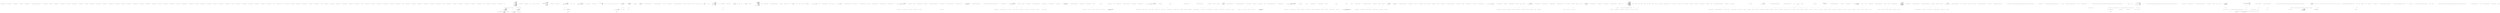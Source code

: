 digraph  {
n0 [cluster="Humanizer.Tests.Localisation.bnBD.DateHumanizeTests.DateHumanizeTests()", label="Entry Humanizer.Tests.Localisation.bnBD.DateHumanizeTests.DateHumanizeTests()", span="9-9"];
n1 [cluster="Humanizer.Tests.Localisation.bnBD.DateHumanizeTests.DateHumanizeTests()", label="Exit Humanizer.Tests.Localisation.bnBD.DateHumanizeTests.DateHumanizeTests()", span="9-9"];
n2 [cluster="Humanizer.Tests.Localisation.bnBD.DateHumanizeTests.DaysFromNow(int, string)", label="Entry Humanizer.Tests.Localisation.bnBD.DateHumanizeTests.DaysFromNow(int, string)", span="14-14"];
n3 [cluster="Humanizer.Tests.Localisation.bnBD.DateHumanizeTests.DaysFromNow(int, string)", label="DateHumanize.Verify(expected, days, TimeUnit.Day, Tense.Future)", span="16-16"];
n4 [cluster="Humanizer.Tests.Localisation.bnBD.DateHumanizeTests.DaysFromNow(int, string)", label="Exit Humanizer.Tests.Localisation.bnBD.DateHumanizeTests.DaysFromNow(int, string)", span="14-14"];
n5 [cluster="Humanizer.Tests.DateHumanize.Verify(string, int, Humanizer.Localisation.TimeUnit, Humanizer.Localisation.Tense, double?, System.Globalization.CultureInfo)", label="Entry Humanizer.Tests.DateHumanize.Verify(string, int, Humanizer.Localisation.TimeUnit, Humanizer.Localisation.Tense, double?, System.Globalization.CultureInfo)", span="30-30"];
n6 [cluster="Humanizer.Tests.Localisation.bnBD.DateHumanizeTests.DaysAgo(int, string)", label="Entry Humanizer.Tests.Localisation.bnBD.DateHumanizeTests.DaysAgo(int, string)", span="22-22"];
n7 [cluster="Humanizer.Tests.Localisation.bnBD.DateHumanizeTests.DaysAgo(int, string)", label="DateHumanize.Verify(expected, days, TimeUnit.Day, Tense.Past)", span="24-24"];
n8 [cluster="Humanizer.Tests.Localisation.bnBD.DateHumanizeTests.DaysAgo(int, string)", label="Exit Humanizer.Tests.Localisation.bnBD.DateHumanizeTests.DaysAgo(int, string)", span="22-22"];
n9 [cluster="Humanizer.Tests.Localisation.bnBD.DateHumanizeTests.HoursFromNow(int, string)", label="Entry Humanizer.Tests.Localisation.bnBD.DateHumanizeTests.HoursFromNow(int, string)", span="30-30"];
n10 [cluster="Humanizer.Tests.Localisation.bnBD.DateHumanizeTests.HoursFromNow(int, string)", label="DateHumanize.Verify(expected, hours, TimeUnit.Hour, Tense.Future)", span="32-32"];
n11 [cluster="Humanizer.Tests.Localisation.bnBD.DateHumanizeTests.HoursFromNow(int, string)", label="Exit Humanizer.Tests.Localisation.bnBD.DateHumanizeTests.HoursFromNow(int, string)", span="30-30"];
n12 [cluster="Humanizer.Tests.Localisation.bnBD.DateHumanizeTests.HoursAgo(int, string)", label="Entry Humanizer.Tests.Localisation.bnBD.DateHumanizeTests.HoursAgo(int, string)", span="38-38"];
n13 [cluster="Humanizer.Tests.Localisation.bnBD.DateHumanizeTests.HoursAgo(int, string)", label="DateHumanize.Verify(expected, hours, TimeUnit.Hour, Tense.Past)", span="40-40"];
n14 [cluster="Humanizer.Tests.Localisation.bnBD.DateHumanizeTests.HoursAgo(int, string)", label="Exit Humanizer.Tests.Localisation.bnBD.DateHumanizeTests.HoursAgo(int, string)", span="38-38"];
n15 [cluster="Humanizer.Tests.Localisation.bnBD.DateHumanizeTests.MinutesFromNow(int, string)", label="Entry Humanizer.Tests.Localisation.bnBD.DateHumanizeTests.MinutesFromNow(int, string)", span="46-46"];
n16 [cluster="Humanizer.Tests.Localisation.bnBD.DateHumanizeTests.MinutesFromNow(int, string)", label="DateHumanize.Verify(expected, minutes, TimeUnit.Minute, Tense.Future)", span="48-48"];
n17 [cluster="Humanizer.Tests.Localisation.bnBD.DateHumanizeTests.MinutesFromNow(int, string)", label="Exit Humanizer.Tests.Localisation.bnBD.DateHumanizeTests.MinutesFromNow(int, string)", span="46-46"];
n18 [cluster="Humanizer.Tests.Localisation.bnBD.DateHumanizeTests.MinutesAgo(int, string)", label="Entry Humanizer.Tests.Localisation.bnBD.DateHumanizeTests.MinutesAgo(int, string)", span="54-54"];
n19 [cluster="Humanizer.Tests.Localisation.bnBD.DateHumanizeTests.MinutesAgo(int, string)", label="DateHumanize.Verify(expected, minutes, TimeUnit.Minute, Tense.Past)", span="56-56"];
n20 [cluster="Humanizer.Tests.Localisation.bnBD.DateHumanizeTests.MinutesAgo(int, string)", label="Exit Humanizer.Tests.Localisation.bnBD.DateHumanizeTests.MinutesAgo(int, string)", span="54-54"];
n21 [cluster="Humanizer.Tests.Localisation.bnBD.DateHumanizeTests.MonthsFromNow(int, string)", label="Entry Humanizer.Tests.Localisation.bnBD.DateHumanizeTests.MonthsFromNow(int, string)", span="62-62"];
n22 [cluster="Humanizer.Tests.Localisation.bnBD.DateHumanizeTests.MonthsFromNow(int, string)", label="DateHumanize.Verify(expected, months, TimeUnit.Month, Tense.Future)", span="64-64"];
n23 [cluster="Humanizer.Tests.Localisation.bnBD.DateHumanizeTests.MonthsFromNow(int, string)", label="Exit Humanizer.Tests.Localisation.bnBD.DateHumanizeTests.MonthsFromNow(int, string)", span="62-62"];
n24 [cluster="Humanizer.Tests.Localisation.bnBD.DateHumanizeTests.MonthsAgo(int, string)", label="Entry Humanizer.Tests.Localisation.bnBD.DateHumanizeTests.MonthsAgo(int, string)", span="70-70"];
n25 [cluster="Humanizer.Tests.Localisation.bnBD.DateHumanizeTests.MonthsAgo(int, string)", label="DateHumanize.Verify(expected, months, TimeUnit.Month, Tense.Past)", span="72-72"];
n26 [cluster="Humanizer.Tests.Localisation.bnBD.DateHumanizeTests.MonthsAgo(int, string)", label="Exit Humanizer.Tests.Localisation.bnBD.DateHumanizeTests.MonthsAgo(int, string)", span="70-70"];
n27 [cluster="Humanizer.Tests.Localisation.bnBD.DateHumanizeTests.SecondsFromNow(int, string)", label="Entry Humanizer.Tests.Localisation.bnBD.DateHumanizeTests.SecondsFromNow(int, string)", span="78-78"];
n28 [cluster="Humanizer.Tests.Localisation.bnBD.DateHumanizeTests.SecondsFromNow(int, string)", label="DateHumanize.Verify(expected, seconds, TimeUnit.Second, Tense.Future)", span="80-80"];
n29 [cluster="Humanizer.Tests.Localisation.bnBD.DateHumanizeTests.SecondsFromNow(int, string)", label="Exit Humanizer.Tests.Localisation.bnBD.DateHumanizeTests.SecondsFromNow(int, string)", span="78-78"];
n30 [cluster="Humanizer.Tests.Localisation.bnBD.DateHumanizeTests.SecondsAgo(int, string)", label="Entry Humanizer.Tests.Localisation.bnBD.DateHumanizeTests.SecondsAgo(int, string)", span="86-86"];
n31 [cluster="Humanizer.Tests.Localisation.bnBD.DateHumanizeTests.SecondsAgo(int, string)", label="DateHumanize.Verify(expected, seconds, TimeUnit.Second, Tense.Past)", span="88-88"];
n32 [cluster="Humanizer.Tests.Localisation.bnBD.DateHumanizeTests.SecondsAgo(int, string)", label="Exit Humanizer.Tests.Localisation.bnBD.DateHumanizeTests.SecondsAgo(int, string)", span="86-86"];
n33 [cluster="Humanizer.Tests.Localisation.bnBD.DateHumanizeTests.YearsFromNow(int, string)", label="Entry Humanizer.Tests.Localisation.bnBD.DateHumanizeTests.YearsFromNow(int, string)", span="94-94"];
n34 [cluster="Humanizer.Tests.Localisation.bnBD.DateHumanizeTests.YearsFromNow(int, string)", label="DateHumanize.Verify(expected, years, TimeUnit.Year, Tense.Future)", span="96-96"];
n35 [cluster="Humanizer.Tests.Localisation.bnBD.DateHumanizeTests.YearsFromNow(int, string)", label="Exit Humanizer.Tests.Localisation.bnBD.DateHumanizeTests.YearsFromNow(int, string)", span="94-94"];
n36 [cluster="Humanizer.Tests.Localisation.bnBD.DateHumanizeTests.YearsAgo(int, string)", label="Entry Humanizer.Tests.Localisation.bnBD.DateHumanizeTests.YearsAgo(int, string)", span="102-102"];
n37 [cluster="Humanizer.Tests.Localisation.bnBD.DateHumanizeTests.YearsAgo(int, string)", label="DateHumanize.Verify(expected, years, TimeUnit.Year, Tense.Past)", span="104-104"];
n38 [cluster="Humanizer.Tests.Localisation.bnBD.DateHumanizeTests.YearsAgo(int, string)", label="Exit Humanizer.Tests.Localisation.bnBD.DateHumanizeTests.YearsAgo(int, string)", span="102-102"];
n39 [cluster="Humanizer.Tests.Localisation.bnBD.DateHumanizeTests.DateHumanizeTests()", label="Entry Humanizer.Tests.Localisation.bnBD.DateHumanizeTests.DateHumanizeTests()", span="115-115"];
n40 [cluster="Humanizer.Tests.Localisation.bnBD.DateHumanizeTests.DateHumanizeTests()", label="Exit Humanizer.Tests.Localisation.bnBD.DateHumanizeTests.DateHumanizeTests()", span="115-115"];
n41 [cluster="Humanizer.Tests.Localisation.bnBD.DateHumanizeTests.DaysFromNow(int, string)", label="Entry Humanizer.Tests.Localisation.bnBD.DateHumanizeTests.DaysFromNow(int, string)", span="120-120"];
n42 [cluster="Humanizer.Tests.Localisation.bnBD.DateHumanizeTests.DaysFromNow(int, string)", label="Assert.Equal(expected, DateTime.UtcNow.AddDays(days).Humanize())", span="122-122"];
n43 [cluster="Humanizer.Tests.Localisation.bnBD.DateHumanizeTests.DaysFromNow(int, string)", label="Exit Humanizer.Tests.Localisation.bnBD.DateHumanizeTests.DaysFromNow(int, string)", span="120-120"];
n44 [cluster="System.DateTime.AddDays(double)", label="Entry System.DateTime.AddDays(double)", span="0-0"];
n45 [cluster="System.DateTime.Humanize(bool, System.DateTime?, System.Globalization.CultureInfo)", label="Entry System.DateTime.Humanize(bool, System.DateTime?, System.Globalization.CultureInfo)", span="19-19"];
n46 [cluster="Unk.Equal", label="Entry Unk.Equal", span=""];
n47 [cluster="Humanizer.Tests.Localisation.bnBD.DateHumanizeTests.DaysAgo(int, string)", label="Entry Humanizer.Tests.Localisation.bnBD.DateHumanizeTests.DaysAgo(int, string)", span="128-128"];
n48 [cluster="Humanizer.Tests.Localisation.bnBD.DateHumanizeTests.DaysAgo(int, string)", label="Assert.Equal(expected, DateTime.UtcNow.AddDays(days).Humanize())", span="130-130"];
n49 [cluster="Humanizer.Tests.Localisation.bnBD.DateHumanizeTests.DaysAgo(int, string)", label="Exit Humanizer.Tests.Localisation.bnBD.DateHumanizeTests.DaysAgo(int, string)", span="128-128"];
n50 [cluster="Humanizer.Tests.Localisation.bnBD.DateHumanizeTests.HoursFromNow(int, string)", label="Entry Humanizer.Tests.Localisation.bnBD.DateHumanizeTests.HoursFromNow(int, string)", span="136-136"];
n51 [cluster="Humanizer.Tests.Localisation.bnBD.DateHumanizeTests.HoursFromNow(int, string)", label="Assert.Equal(expected, DateTime.UtcNow.AddHours(hours).Humanize())", span="138-138"];
n52 [cluster="Humanizer.Tests.Localisation.bnBD.DateHumanizeTests.HoursFromNow(int, string)", label="Exit Humanizer.Tests.Localisation.bnBD.DateHumanizeTests.HoursFromNow(int, string)", span="136-136"];
n53 [cluster="System.DateTime.AddHours(double)", label="Entry System.DateTime.AddHours(double)", span="0-0"];
n54 [cluster="Humanizer.Tests.Localisation.bnBD.DateHumanizeTests.HoursAgo(int, string)", label="Entry Humanizer.Tests.Localisation.bnBD.DateHumanizeTests.HoursAgo(int, string)", span="144-144"];
n55 [cluster="Humanizer.Tests.Localisation.bnBD.DateHumanizeTests.HoursAgo(int, string)", label="Assert.Equal(expected, DateTime.UtcNow.AddHours(hours).Humanize())", span="146-146"];
n56 [cluster="Humanizer.Tests.Localisation.bnBD.DateHumanizeTests.HoursAgo(int, string)", label="Exit Humanizer.Tests.Localisation.bnBD.DateHumanizeTests.HoursAgo(int, string)", span="144-144"];
n57 [cluster="Humanizer.Tests.Localisation.bnBD.DateHumanizeTests.MinutesFromNow(int, string)", label="Entry Humanizer.Tests.Localisation.bnBD.DateHumanizeTests.MinutesFromNow(int, string)", span="152-152"];
n58 [cluster="Humanizer.Tests.Localisation.bnBD.DateHumanizeTests.MinutesFromNow(int, string)", label="Assert.Equal(expected, DateTime.UtcNow.AddMinutes(minutes).Humanize())", span="154-154"];
n59 [cluster="Humanizer.Tests.Localisation.bnBD.DateHumanizeTests.MinutesFromNow(int, string)", label="Exit Humanizer.Tests.Localisation.bnBD.DateHumanizeTests.MinutesFromNow(int, string)", span="152-152"];
n60 [cluster="System.DateTime.AddMinutes(double)", label="Entry System.DateTime.AddMinutes(double)", span="0-0"];
n61 [cluster="Humanizer.Tests.Localisation.bnBD.DateHumanizeTests.MinutesAgo(int, string)", label="Entry Humanizer.Tests.Localisation.bnBD.DateHumanizeTests.MinutesAgo(int, string)", span="160-160"];
n62 [cluster="Humanizer.Tests.Localisation.bnBD.DateHumanizeTests.MinutesAgo(int, string)", label="Assert.Equal(expected, DateTime.UtcNow.AddMinutes(minutes).Humanize())", span="162-162"];
n63 [cluster="Humanizer.Tests.Localisation.bnBD.DateHumanizeTests.MinutesAgo(int, string)", label="Exit Humanizer.Tests.Localisation.bnBD.DateHumanizeTests.MinutesAgo(int, string)", span="160-160"];
n64 [cluster="Humanizer.Tests.Localisation.bnBD.DateHumanizeTests.MonthsFromNow(int, string)", label="Entry Humanizer.Tests.Localisation.bnBD.DateHumanizeTests.MonthsFromNow(int, string)", span="168-168"];
n65 [cluster="Humanizer.Tests.Localisation.bnBD.DateHumanizeTests.MonthsFromNow(int, string)", label="Assert.Equal(expected, DateTime.UtcNow.AddMonths(months).Humanize())", span="170-170"];
n66 [cluster="Humanizer.Tests.Localisation.bnBD.DateHumanizeTests.MonthsFromNow(int, string)", label="Exit Humanizer.Tests.Localisation.bnBD.DateHumanizeTests.MonthsFromNow(int, string)", span="168-168"];
n67 [cluster="System.DateTime.AddMonths(int)", label="Entry System.DateTime.AddMonths(int)", span="0-0"];
n68 [cluster="Humanizer.Tests.Localisation.bnBD.DateHumanizeTests.MonthsAgo(int, string)", label="Entry Humanizer.Tests.Localisation.bnBD.DateHumanizeTests.MonthsAgo(int, string)", span="176-176"];
n69 [cluster="Humanizer.Tests.Localisation.bnBD.DateHumanizeTests.MonthsAgo(int, string)", label="Assert.Equal(expected, DateTime.UtcNow.AddMonths(months).Humanize())", span="178-178"];
n70 [cluster="Humanizer.Tests.Localisation.bnBD.DateHumanizeTests.MonthsAgo(int, string)", label="Exit Humanizer.Tests.Localisation.bnBD.DateHumanizeTests.MonthsAgo(int, string)", span="176-176"];
n71 [cluster="Humanizer.Tests.Localisation.bnBD.DateHumanizeTests.SecondsFromNow(int, string)", label="Entry Humanizer.Tests.Localisation.bnBD.DateHumanizeTests.SecondsFromNow(int, string)", span="184-184"];
n72 [cluster="Humanizer.Tests.Localisation.bnBD.DateHumanizeTests.SecondsFromNow(int, string)", label="Assert.Equal(expected, DateTime.UtcNow.AddSeconds(seconds).Humanize())", span="186-186"];
n73 [cluster="Humanizer.Tests.Localisation.bnBD.DateHumanizeTests.SecondsFromNow(int, string)", label="Exit Humanizer.Tests.Localisation.bnBD.DateHumanizeTests.SecondsFromNow(int, string)", span="184-184"];
n74 [cluster="System.DateTime.AddSeconds(double)", label="Entry System.DateTime.AddSeconds(double)", span="0-0"];
n75 [cluster="Humanizer.Tests.Localisation.bnBD.DateHumanizeTests.SecondsAgo(int, string)", label="Entry Humanizer.Tests.Localisation.bnBD.DateHumanizeTests.SecondsAgo(int, string)", span="192-192"];
n76 [cluster="Humanizer.Tests.Localisation.bnBD.DateHumanizeTests.SecondsAgo(int, string)", label="Assert.Equal(expected, DateTime.UtcNow.AddSeconds(seconds).Humanize())", span="194-194"];
n77 [cluster="Humanizer.Tests.Localisation.bnBD.DateHumanizeTests.SecondsAgo(int, string)", label="Exit Humanizer.Tests.Localisation.bnBD.DateHumanizeTests.SecondsAgo(int, string)", span="192-192"];
n78 [cluster="Humanizer.Tests.Localisation.bnBD.DateHumanizeTests.YearsFromNow(int, string)", label="Entry Humanizer.Tests.Localisation.bnBD.DateHumanizeTests.YearsFromNow(int, string)", span="200-200"];
n79 [cluster="Humanizer.Tests.Localisation.bnBD.DateHumanizeTests.YearsFromNow(int, string)", label="Assert.Equal(expected, DateTime.UtcNow.AddYears(years).Humanize())", span="202-202"];
n80 [cluster="Humanizer.Tests.Localisation.bnBD.DateHumanizeTests.YearsFromNow(int, string)", label="Exit Humanizer.Tests.Localisation.bnBD.DateHumanizeTests.YearsFromNow(int, string)", span="200-200"];
n81 [cluster="System.DateTime.AddYears(int)", label="Entry System.DateTime.AddYears(int)", span="0-0"];
n82 [cluster="Humanizer.Tests.Localisation.bnBD.DateHumanizeTests.YearsAgo(int, string)", label="Entry Humanizer.Tests.Localisation.bnBD.DateHumanizeTests.YearsAgo(int, string)", span="208-208"];
n83 [cluster="Humanizer.Tests.Localisation.bnBD.DateHumanizeTests.YearsAgo(int, string)", label="Assert.Equal(expected, DateTime.UtcNow.AddYears(years).Humanize())", span="210-210"];
n84 [cluster="Humanizer.Tests.Localisation.bnBD.DateHumanizeTests.YearsAgo(int, string)", label="Exit Humanizer.Tests.Localisation.bnBD.DateHumanizeTests.YearsAgo(int, string)", span="208-208"];
d38 [cluster="CommandLine.Core.SpecificationPropertyRules.EnforceRequired()", color=green, community=0, label="return specProps =>\r\n            {\r\n                var setsWithTrue =\r\n                    specProps\r\n                        .Where(sp => sp.Specification.IsOption()\r\n                            && sp.Value.IsJust() && sp.Specification.Required)\r\n                        .Select(s => ((OptionSpecification)s.Specification).SetName).ToList();\r\n                \r\n                var requiredButEmpty =\r\n                    specProps\r\n                        .Where(sp => sp.Specification.IsOption())\r\n                        .Where(sp => sp.Value.IsNothing()\r\n                            && sp.Specification.Required\r\n                            && !setsWithTrue.Contains(((OptionSpecification)sp.Specification).SetName))\r\n                    .Concat(specProps\r\n                        .Where(sp => sp.Specification.IsValue()\r\n                            && sp.Value.IsNothing()\r\n                            && sp.Specification.Required)).ToList();\r\n                    if (requiredButEmpty.Any()) {\r\n                        return requiredButEmpty.Select(s =>new MissingRequiredOptionError(\r\n                            NameExtensions.FromSpecification(s.Specification)));\r\n                    }\r\n                    return Enumerable.Empty<Error>();\r\n                };", prediction=0, span="45-68"];
d5 [cluster="CommandLine.Core.SpecificationPropertyRules.EnforceRequired()", label="Entry CommandLine.Core.SpecificationPropertyRules.EnforceRequired()", span="43-43"];
d39 [cluster="CommandLine.Core.SpecificationPropertyRules.EnforceRequired()", label="Exit CommandLine.Core.SpecificationPropertyRules.EnforceRequired()", span="43-43"];
d41 [cluster="lambda expression", label="var setsWithTrue =\r\n                    specProps\r\n                        .Where(sp => sp.Specification.IsOption()\r\n                            && sp.Value.IsJust() && sp.Specification.Required)\r\n                        .Select(s => ((OptionSpecification)s.Specification).SetName).ToList()", span="47-51"];
d42 [cluster="lambda expression", label="var requiredButEmpty =\r\n                    specProps\r\n                        .Where(sp => sp.Specification.IsOption())\r\n                        .Where(sp => sp.Value.IsNothing()\r\n                            && sp.Specification.Required\r\n                            && !setsWithTrue.Contains(((OptionSpecification)sp.Specification).SetName))\r\n                    .Concat(specProps\r\n                        .Where(sp => sp.Specification.IsValue()\r\n                            && sp.Value.IsNothing()\r\n                            && sp.Specification.Required)).ToList()", span="53-62"];
d45 [cluster="lambda expression", color=green, community=0, label="return Enumerable.Empty<Error>();", prediction=1, span="67-67"];
d43 [cluster="lambda expression", label="requiredButEmpty.Any()", span="63-63"];
d46 [cluster="lambda expression", label="Exit lambda expression", span="45-68"];
d21 [cluster="System.Linq.Enumerable.Empty<TResult>()", label="Entry System.Linq.Enumerable.Empty<TResult>()", span="0-0"];
d75 [cluster="CommandLine.Core.SpecificationPropertyRules.EnforceRange()", color=green, community=0, label="return specProps =>\r\n                {\r\n                    var options = specProps.Where(\r\n                        sp => sp.Specification.TargetType == TargetType.Sequence\r\n                        && sp.Value.IsJust()\r\n                        && (\r\n                            (sp.Specification.Min.IsJust() && ((Array)sp.Value.FromJust()).Length < sp.Specification.Min.FromJust())\r\n                            || (sp.Specification.Max.IsJust() && ((Array)sp.Value.FromJust()).Length > sp.Specification.Max.FromJust())\r\n                        )\r\n                    );\r\n                    if (options.Any())\r\n                    {\r\n                        return options.Select(s => new SequenceOutOfRangeError(\r\n                            NameExtensions.FromSpecification(s.Specification)));\r\n                    }\r\n                    return Enumerable.Empty<Error>();\r\n                };", prediction=2, span="73-89"];
d6 [cluster="CommandLine.Core.SpecificationPropertyRules.EnforceRange()", label="Entry CommandLine.Core.SpecificationPropertyRules.EnforceRange()", span="71-71"];
d76 [cluster="CommandLine.Core.SpecificationPropertyRules.EnforceRange()", label="Exit CommandLine.Core.SpecificationPropertyRules.EnforceRange()", span="71-71"];
d78 [cluster="lambda expression", color=green, community=0, label="var options = specProps.Where(\r\n                        sp => sp.Specification.TargetType == TargetType.Sequence\r\n                        && sp.Value.IsJust()\r\n                        && (\r\n                            (sp.Specification.Min.IsJust() && ((Array)sp.Value.FromJust()).Length < sp.Specification.Min.FromJust())\r\n                            || (sp.Specification.Max.IsJust() && ((Array)sp.Value.FromJust()).Length > sp.Specification.Max.FromJust())\r\n                        )\r\n                    )", prediction=3, span="75-82"];
d77 [cluster="lambda expression", label="Entry lambda expression", span="73-89"];
d79 [cluster="lambda expression", label="options.Any()", span="83-83"];
d17 [cluster="Unk.Where", label="Entry Unk.Where", span=""];
d83 [cluster="lambda expression", label="Entry lambda expression", span="76-81"];
d80 [cluster="lambda expression", label="return options.Select(s => new SequenceOutOfRangeError(\r\n                            NameExtensions.FromSpecification(s.Specification)));", span="85-86"];
d84 [cluster="lambda expression", color=green, community=0, label="sp.Specification.TargetType == TargetType.Sequence\r\n                        && sp.Value.IsJust()\r\n                        && (\r\n                            (sp.Specification.Min.IsJust() && ((Array)sp.Value.FromJust()).Length < sp.Specification.Min.FromJust())\r\n                            || (sp.Specification.Max.IsJust() && ((Array)sp.Value.FromJust()).Length > sp.Specification.Max.FromJust())\r\n                        )", prediction=4, span="76-81"];
d85 [cluster="lambda expression", label="Exit lambda expression", span="76-81"];
d53 [cluster="CommandLine.Infrastructure.Maybe<T>.IsJust<T>()", label="Entry CommandLine.Infrastructure.Maybe<T>.IsJust<T>()", span="149-149"];
d86 [cluster="CommandLine.Infrastructure.Maybe<T>.FromJust<T>(System.Exception)", label="Entry CommandLine.Infrastructure.Maybe<T>.FromJust<T>(System.Exception)", span="134-134"];
d1 [cluster="CommandLine.Core.SpecificationPropertyRules.Lookup(System.Collections.Generic.IEnumerable<CommandLine.Core.Token>)", label="return new List<Func<IEnumerable<SpecificationProperty>, IEnumerable<Error>>>\r\n                {\r\n                    EnforceMutuallyExclusiveSet(),\r\n                    EnforceRequired(),\r\n                    EnforceRange(),\r\n                    EnforceSingle(tokens)\r\n                };", span="15-21"];
d40 [cluster="lambda expression", label="Entry lambda expression", span="45-68"];
d20 [cluster="Unk.Select", label="Entry Unk.Select", span=""];
d47 [cluster="Unk.ToList", label="Entry Unk.ToList", span=""];
d50 [cluster="lambda expression", label="Entry lambda expression", span="49-50"];
d54 [cluster="lambda expression", label="Entry lambda expression", span="51-51"];
d61 [cluster="lambda expression", label="sp.Value.IsNothing()\r\n                            && sp.Specification.Required\r\n                            && !setsWithTrue.Contains(((OptionSpecification)sp.Specification).SetName)", span="56-58"];
d48 [cluster="Unk.Concat", label="Entry Unk.Concat", span=""];
d57 [cluster="lambda expression", label="Entry lambda expression", span="55-55"];
d60 [cluster="lambda expression", label="Entry lambda expression", span="56-58"];
d65 [cluster="lambda expression", label="Entry lambda expression", span="60-62"];
d44 [cluster="lambda expression", label="return requiredButEmpty.Select(s =>new MissingRequiredOptionError(\r\n                            NameExtensions.FromSpecification(s.Specification)));", span="64-65"];
d49 [cluster="Unk.Any", label="Entry Unk.Any", span=""];
d15 [cluster="lambda expression", label="return Enumerable.Empty<Error>();", span="39-39"];
d81 [cluster="lambda expression", label="return Enumerable.Empty<Error>();", span="88-88"];
d82 [cluster="lambda expression", label="Exit lambda expression", span="73-89"];
d11 [cluster="lambda expression", label="var options = specProps\r\n                            .Where(sp => sp.Specification.IsOption())\r\n                            .Where(sp => ((OptionSpecification)sp.Specification).SetName.Length > 0\r\n                                   && sp.Value.IsJust())", span="28-31"];
d95 [cluster="lambda expression", label="var options = from t in tokens.Where(t => t.IsName())\r\n                                  join o in specs on t.Text equals o.UniqueName() into to\r\n                                  from o in to.DefaultIfEmpty()\r\n                                  where o != null\r\n                                  select new { o.ShortName, o.LongName }", span="99-103"];
d87 [cluster="lambda expression", label="Entry lambda expression", span="85-86"];
d51 [cluster="lambda expression", label="sp.Specification.IsOption()\r\n                            && sp.Value.IsJust() && sp.Specification.Required", span="49-50"];
d94 [cluster="lambda expression", label="var specs = from sp in specProps\r\n                                where sp.Specification.IsOption() && sp.Value.IsJust()\r\n                                select (OptionSpecification)sp.Specification", span="96-98"];
d0 [cluster="CommandLine.Core.SpecificationPropertyRules.Lookup(System.Collections.Generic.IEnumerable<CommandLine.Core.Token>)", label="Entry CommandLine.Core.SpecificationPropertyRules.Lookup(System.Collections.Generic.IEnumerable<CommandLine.Core.Token>)", span="12-12"];
d2 [cluster="CommandLine.Core.SpecificationPropertyRules.Lookup(System.Collections.Generic.IEnumerable<CommandLine.Core.Token>)", label="Exit CommandLine.Core.SpecificationPropertyRules.Lookup(System.Collections.Generic.IEnumerable<CommandLine.Core.Token>)", span="12-12"];
d3 [cluster="System.Collections.Generic.List<T>.List()", label="Entry System.Collections.Generic.List<T>.List()", span="0-0"];
d4 [cluster="CommandLine.Core.SpecificationPropertyRules.EnforceMutuallyExclusiveSet()", label="Entry CommandLine.Core.SpecificationPropertyRules.EnforceMutuallyExclusiveSet()", span="24-24"];
d7 [cluster="CommandLine.Core.SpecificationPropertyRules.EnforceSingle(System.Collections.Generic.IEnumerable<CommandLine.Core.Token>)", label="Entry CommandLine.Core.SpecificationPropertyRules.EnforceSingle(System.Collections.Generic.IEnumerable<CommandLine.Core.Token>)", span="92-92"];
d14 [cluster="lambda expression", label="return options.Select(s =>\r\n                            new MutuallyExclusiveSetError(\r\n                                NameExtensions.FromOptionSpecification((OptionSpecification)s.Specification)));", span="35-37"];
d52 [cluster="lambda expression", label="Exit lambda expression", span="49-50"];
d56 [cluster="lambda expression", label="Exit lambda expression", span="51-51"];
d55 [cluster="lambda expression", label="((OptionSpecification)s.Specification).SetName", span="51-51"];
d108 [label=setsWithTrue, span=""];
d62 [cluster="lambda expression", label="Exit lambda expression", span="56-58"];
d63 [cluster="Unk.IsNothing", label="Entry Unk.IsNothing", span=""];
d64 [cluster="Unk.Contains", label="Entry Unk.Contains", span=""];
d59 [cluster="lambda expression", label="Exit lambda expression", span="55-55"];
d58 [cluster="lambda expression", label="sp.Specification.IsOption()", span="55-55"];
d67 [cluster="lambda expression", label="Exit lambda expression", span="60-62"];
d66 [cluster="lambda expression", label="sp.Specification.IsValue()\r\n                            && sp.Value.IsNothing()\r\n                            && sp.Specification.Required", span="60-62"];
d70 [cluster="lambda expression", label="Entry lambda expression", span="64-65"];
d13 [cluster="lambda expression", label="groups.Count() > 1", span="33-33"];
d16 [cluster="lambda expression", label="Exit lambda expression", span="26-40"];
d8 [cluster="CommandLine.Core.SpecificationPropertyRules.EnforceMutuallyExclusiveSet()", label="return specProps =>\r\n                {\r\n                    var options = specProps\r\n                            .Where(sp => sp.Specification.IsOption())\r\n                            .Where(sp => ((OptionSpecification)sp.Specification).SetName.Length > 0\r\n                                   && sp.Value.IsJust());\r\n                    var groups = options.GroupBy(g => ((OptionSpecification)g.Specification).SetName);\r\n                    if (groups.Count() > 1)\r\n                    {\r\n                        return options.Select(s =>\r\n                            new MutuallyExclusiveSetError(\r\n                                NameExtensions.FromOptionSpecification((OptionSpecification)s.Specification)));\r\n                    }\r\n                    return Enumerable.Empty<Error>();\r\n                };", span="26-40"];
d10 [cluster="lambda expression", label="Entry lambda expression", span="26-40"];
d12 [cluster="lambda expression", label="var groups = options.GroupBy(g => ((OptionSpecification)g.Specification).SetName)", span="32-32"];
d22 [cluster="lambda expression", label="Entry lambda expression", span="29-29"];
d26 [cluster="lambda expression", label="Entry lambda expression", span="30-31"];
d109 [label="System.Collections.Generic.IEnumerable<CommandLine.Core.Token>", span=""];
d96 [cluster="lambda expression", label="var groups = from x in options\r\n                                 group x by x into g\r\n                                 let count = g.Count()\r\n                                 select new { Value = g.Key, Count = count }", span="104-107"];
d100 [cluster="Unk.UniqueName", label="Entry Unk.UniqueName", span=""];
d101 [cluster="Unk.DefaultIfEmpty", label="Entry Unk.DefaultIfEmpty", span=""];
d104 [cluster="lambda expression", label="Entry lambda expression", span="99-99"];
d89 [cluster="lambda expression", label="Exit lambda expression", span="85-86"];
d88 [cluster="lambda expression", label="new SequenceOutOfRangeError(\r\n                            NameExtensions.FromSpecification(s.Specification))", span="85-86"];
d25 [cluster="CommandLine.Core.Specification.IsOption()", label="Entry CommandLine.Core.Specification.IsOption()", span="10-10"];
d91 [cluster="CommandLine.Core.SpecificationPropertyRules.EnforceSingle(System.Collections.Generic.IEnumerable<CommandLine.Core.Token>)", label="return specProps =>\r\n                {\r\n                    var specs = from sp in specProps\r\n                                where sp.Specification.IsOption() && sp.Value.IsJust()\r\n                                select (OptionSpecification)sp.Specification;\r\n                    var options = from t in tokens.Where(t => t.IsName())\r\n                                  join o in specs on t.Text equals o.UniqueName() into to\r\n                                  from o in to.DefaultIfEmpty()\r\n                                  where o != null\r\n                                  select new { o.ShortName, o.LongName };\r\n                    var groups = from x in options\r\n                                 group x by x into g\r\n                                 let count = g.Count()\r\n                                 select new { Value = g.Key, Count = count };\r\n                    var errors = from y in groups\r\n                                 where y.Count > 1\r\n                                 select new RepeatedOptionError(new NameInfo(y.Value.ShortName, y.Value.LongName));\r\n                    return errors;\r\n                };", span="94-112"];
d93 [cluster="lambda expression", label="Entry lambda expression", span="94-112"];
d9 [cluster="CommandLine.Core.SpecificationPropertyRules.EnforceMutuallyExclusiveSet()", label="Exit CommandLine.Core.SpecificationPropertyRules.EnforceMutuallyExclusiveSet()", span="24-24"];
d92 [cluster="CommandLine.Core.SpecificationPropertyRules.EnforceSingle(System.Collections.Generic.IEnumerable<CommandLine.Core.Token>)", label="Exit CommandLine.Core.SpecificationPropertyRules.EnforceSingle(System.Collections.Generic.IEnumerable<CommandLine.Core.Token>)", span="92-92"];
d33 [cluster="lambda expression", label="Entry lambda expression", span="35-37"];
d68 [cluster="CommandLine.Core.Specification.IsValue()", label="Entry CommandLine.Core.Specification.IsValue()", span="15-15"];
d69 [cluster="CommandLine.Infrastructure.Maybe<T>.IsNothing<T>()", label="Entry CommandLine.Infrastructure.Maybe<T>.IsNothing<T>()", span="144-144"];
d72 [cluster="lambda expression", label="Exit lambda expression", span="64-65"];
d71 [cluster="lambda expression", label="new MissingRequiredOptionError(\r\n                            NameExtensions.FromSpecification(s.Specification))", span="64-65"];
d19 [cluster="Unk.Count", label="Entry Unk.Count", span=""];
d18 [cluster="Unk.GroupBy", label="Entry Unk.GroupBy", span=""];
d30 [cluster="lambda expression", label="Entry lambda expression", span="32-32"];
d24 [cluster="lambda expression", label="Exit lambda expression", span="29-29"];
d23 [cluster="lambda expression", label="sp.Specification.IsOption()", span="29-29"];
d28 [cluster="lambda expression", label="Exit lambda expression", span="30-31"];
d27 [cluster="lambda expression", label="((OptionSpecification)sp.Specification).SetName.Length > 0\r\n                                   && sp.Value.IsJust()", span="30-31"];
d97 [cluster="lambda expression", label="var errors = from y in groups\r\n                                 where y.Count > 1\r\n                                 select new RepeatedOptionError(new NameInfo(y.Value.ShortName, y.Value.LongName))", span="108-110"];
d106 [cluster="lambda expression", label="Exit lambda expression", span="99-99"];
d105 [cluster="lambda expression", label="t.IsName()", span="99-99"];
d90 [cluster="CommandLine.SequenceOutOfRangeError.SequenceOutOfRangeError(CommandLine.NameInfo)", label="Entry CommandLine.SequenceOutOfRangeError.SequenceOutOfRangeError(CommandLine.NameInfo)", span="324-324"];
d74 [cluster="Unk.FromSpecification", label="Entry Unk.FromSpecification", span=""];
d99 [cluster="lambda expression", label="Exit lambda expression", span="94-112"];
d35 [cluster="lambda expression", label="Exit lambda expression", span="35-37"];
d34 [cluster="lambda expression", label="new MutuallyExclusiveSetError(\r\n                                NameExtensions.FromOptionSpecification((OptionSpecification)s.Specification))", span="36-37"];
d73 [cluster="CommandLine.MissingRequiredOptionError.MissingRequiredOptionError(CommandLine.NameInfo)", label="Entry CommandLine.MissingRequiredOptionError.MissingRequiredOptionError(CommandLine.NameInfo)", span="291-291"];
d32 [cluster="lambda expression", label="Exit lambda expression", span="32-32"];
d31 [cluster="lambda expression", label="((OptionSpecification)g.Specification).SetName", span="32-32"];
d29 [cluster="Unk.IsJust", label="Entry Unk.IsJust", span=""];
d98 [cluster="lambda expression", label="return errors;", span="111-111"];
d102 [cluster="CommandLine.RepeatedOptionError.RepeatedOptionError(CommandLine.NameInfo)", label="Entry CommandLine.RepeatedOptionError.RepeatedOptionError(CommandLine.NameInfo)", span="335-335"];
d103 [cluster="NameInfo.cstr", label="Entry NameInfo.cstr", span=""];
d107 [cluster="CommandLine.Core.Token.IsName()", label="Entry CommandLine.Core.Token.IsName()", span="68-68"];
d36 [cluster="CommandLine.MutuallyExclusiveSetError.MutuallyExclusiveSetError(CommandLine.NameInfo)", label="Entry CommandLine.MutuallyExclusiveSetError.MutuallyExclusiveSetError(CommandLine.NameInfo)", span="302-302"];
d37 [cluster="CommandLine.Core.NameExtensions.FromOptionSpecification(CommandLine.Core.OptionSpecification)", label="Entry CommandLine.Core.NameExtensions.FromOptionSpecification(CommandLine.Core.OptionSpecification)", span="15-15"];
m1_51 [cluster="CommandLine.Tests.Unit.Text.HelpTextTests.Create_instance_with_enum_options_disabled()", file="TokenGroup.cs", label="Entry CommandLine.Tests.Unit.Text.HelpTextTests.Create_instance_with_enum_options_disabled()", span="95-95"];
m1_52 [cluster="CommandLine.Tests.Unit.Text.HelpTextTests.Create_instance_with_enum_options_disabled()", file="TokenGroup.cs", label="var sut = new HelpText { AddDashesToOption = true }\r\n                .AddPreOptionsLine(''pre-options'')\r\n                .AddOptions(new NotParsed<Options_With_Enum_Having_HelpText>(TypeInfo.Create(typeof(Options_With_Enum_Having_HelpText)), Enumerable.Empty<Error>()))\r\n                .AddPostOptionsLine(''post-options'')", span="99-102"];
m1_53 [cluster="CommandLine.Tests.Unit.Text.HelpTextTests.Create_instance_with_enum_options_disabled()", file="TokenGroup.cs", label="var lines = sut.ToString().ToNotEmptyLines().TrimStringArray()", span="106-106"];
m1_54 [cluster="CommandLine.Tests.Unit.Text.HelpTextTests.Create_instance_with_enum_options_disabled()", file="TokenGroup.cs", label="lines[0].ShouldBeEquivalentTo(''pre-options'')", span="107-107"];
m1_55 [cluster="CommandLine.Tests.Unit.Text.HelpTextTests.Create_instance_with_enum_options_disabled()", file="TokenGroup.cs", label="lines[1].ShouldBeEquivalentTo(''--stringvalue    Define a string value here.'')", span="108-108"];
m1_56 [cluster="CommandLine.Tests.Unit.Text.HelpTextTests.Create_instance_with_enum_options_disabled()", file="TokenGroup.cs", label="lines[2].ShouldBeEquivalentTo(''--shape          Define a enum value here.'')", span="109-109"];
m1_57 [cluster="CommandLine.Tests.Unit.Text.HelpTextTests.Create_instance_with_enum_options_disabled()", file="TokenGroup.cs", label="lines[3].ShouldBeEquivalentTo(''--help           Display this help screen.'')", span="110-110"];
m1_58 [cluster="CommandLine.Tests.Unit.Text.HelpTextTests.Create_instance_with_enum_options_disabled()", file="TokenGroup.cs", label="lines[4].ShouldBeEquivalentTo(''--version        Display version information.'')", span="111-111"];
m1_59 [cluster="CommandLine.Tests.Unit.Text.HelpTextTests.Create_instance_with_enum_options_disabled()", file="TokenGroup.cs", label="lines[5].ShouldBeEquivalentTo(''post-options'')", span="112-112"];
m1_60 [cluster="CommandLine.Tests.Unit.Text.HelpTextTests.Create_instance_with_enum_options_disabled()", file="TokenGroup.cs", label="Exit CommandLine.Tests.Unit.Text.HelpTextTests.Create_instance_with_enum_options_disabled()", span="95-95"];
m1_16 [cluster="CommandLine.Text.HelpText.HelpText(string, string)", file="TokenGroup.cs", label="Entry CommandLine.Text.HelpText.HelpText(string, string)", span="83-83"];
m1_79 [cluster="CommandLine.Tests.Unit.Text.HelpTextTests.When_help_text_is_longer_than_width_it_will_wrap_around_as_if_in_a_column_given_width_of_100()", file="TokenGroup.cs", label="Entry CommandLine.Tests.Unit.Text.HelpTextTests.When_help_text_is_longer_than_width_it_will_wrap_around_as_if_in_a_column_given_width_of_100()", span="158-158"];
m1_82 [cluster="CommandLine.Tests.Unit.Text.HelpTextTests.When_help_text_is_longer_than_width_it_will_wrap_around_as_if_in_a_column_given_width_of_100()", file="TokenGroup.cs", label="var lines = sut.ToString().Split(new[] { Environment.NewLine }, StringSplitOptions.None)", span="169-169"];
m1_83 [cluster="CommandLine.Tests.Unit.Text.HelpTextTests.When_help_text_is_longer_than_width_it_will_wrap_around_as_if_in_a_column_given_width_of_100()", file="TokenGroup.cs", label="lines[2].ShouldBeEquivalentTo(''  v, verbose    This is the description of the verbosity to test out the wrapping capabilities of '')", span="170-170"];
m1_84 [cluster="CommandLine.Tests.Unit.Text.HelpTextTests.When_help_text_is_longer_than_width_it_will_wrap_around_as_if_in_a_column_given_width_of_100()", file="TokenGroup.cs", label="lines[3].ShouldBeEquivalentTo(''                the Help Text.'')", span="172-172"];
m1_80 [cluster="CommandLine.Tests.Unit.Text.HelpTextTests.When_help_text_is_longer_than_width_it_will_wrap_around_as_if_in_a_column_given_width_of_100()", file="TokenGroup.cs", label="var sut = new HelpText(new HeadingInfo(''CommandLine.Tests.dll'', ''1.9.4.131'')) { MaximumDisplayWidth = 100}", span="162-162"];
m1_81 [cluster="CommandLine.Tests.Unit.Text.HelpTextTests.When_help_text_is_longer_than_width_it_will_wrap_around_as_if_in_a_column_given_width_of_100()", file="TokenGroup.cs", label="sut.AddOptions(\r\n                new NotParsed<Simple_Options_With_HelpText_Set_To_Long_Description>(\r\n                    TypeInfo.Create(typeof(Simple_Options_With_HelpText_Set_To_Long_Description)),\r\n                    Enumerable.Empty<Error>()))", span="163-166"];
m1_85 [cluster="CommandLine.Tests.Unit.Text.HelpTextTests.When_help_text_is_longer_than_width_it_will_wrap_around_as_if_in_a_column_given_width_of_100()", file="TokenGroup.cs", label="Exit CommandLine.Tests.Unit.Text.HelpTextTests.When_help_text_is_longer_than_width_it_will_wrap_around_as_if_in_a_column_given_width_of_100()", span="158-158"];
m1_141 [cluster="CommandLine.Text.HelpText.RenderParsingErrorsText<T>(CommandLine.ParserResult<T>, System.Func<CommandLine.Error, string>, System.Func<System.Collections.Generic.IEnumerable<CommandLine.MutuallyExclusiveSetError>, string>, int)", file="TokenGroup.cs", label="Entry CommandLine.Text.HelpText.RenderParsingErrorsText<T>(CommandLine.ParserResult<T>, System.Func<CommandLine.Error, string>, System.Func<System.Collections.Generic.IEnumerable<CommandLine.MutuallyExclusiveSetError>, string>, int)", span="471-471"];
m1_22 [cluster="CommandLine.Tests.Unit.Text.HelpTextTests.Create_instance_with_options()", file="TokenGroup.cs", label="Entry CommandLine.Tests.Unit.Text.HelpTextTests.Create_instance_with_options()", span="47-47"];
m1_23 [cluster="CommandLine.Tests.Unit.Text.HelpTextTests.Create_instance_with_options()", file="TokenGroup.cs", label="var sut = new HelpText { AddDashesToOption = true }\r\n                .AddPreOptionsLine(''pre-options'')\r\n                .AddOptions(new NotParsed<Simple_Options>(TypeInfo.Create(typeof(Simple_Options)), Enumerable.Empty<Error>()))\r\n                .AddPostOptionsLine(''post-options'')", span="51-54"];
m1_24 [cluster="CommandLine.Tests.Unit.Text.HelpTextTests.Create_instance_with_options()", file="TokenGroup.cs", label="var lines = sut.ToString().ToNotEmptyLines().TrimStringArray()", span="58-58"];
m1_25 [cluster="CommandLine.Tests.Unit.Text.HelpTextTests.Create_instance_with_options()", file="TokenGroup.cs", label="lines[0].ShouldBeEquivalentTo(''pre-options'')", span="59-59"];
m1_26 [cluster="CommandLine.Tests.Unit.Text.HelpTextTests.Create_instance_with_options()", file="TokenGroup.cs", label="lines[1].ShouldBeEquivalentTo(''--stringvalue         Define a string value here.'')", span="60-60"];
m1_27 [cluster="CommandLine.Tests.Unit.Text.HelpTextTests.Create_instance_with_options()", file="TokenGroup.cs", label="lines[2].ShouldBeEquivalentTo(''-s, --shortandlong    Example with both short and long name.'')", span="61-61"];
m1_28 [cluster="CommandLine.Tests.Unit.Text.HelpTextTests.Create_instance_with_options()", file="TokenGroup.cs", label="lines[3].ShouldBeEquivalentTo(''-i                    Define a int sequence here.'')", span="62-62"];
m1_29 [cluster="CommandLine.Tests.Unit.Text.HelpTextTests.Create_instance_with_options()", file="TokenGroup.cs", label="lines[4].ShouldBeEquivalentTo(''-x                    Define a boolean or switch value here.'')", span="63-63"];
m1_30 [cluster="CommandLine.Tests.Unit.Text.HelpTextTests.Create_instance_with_options()", file="TokenGroup.cs", label="lines[5].ShouldBeEquivalentTo(''--help                Display this help screen.'')", span="64-64"];
m1_31 [cluster="CommandLine.Tests.Unit.Text.HelpTextTests.Create_instance_with_options()", file="TokenGroup.cs", label="lines[6].ShouldBeEquivalentTo(''--version             Display version information.'')", span="65-65"];
m1_32 [cluster="CommandLine.Tests.Unit.Text.HelpTextTests.Create_instance_with_options()", file="TokenGroup.cs", label="lines[7].ShouldBeEquivalentTo(''value pos. 0          Define a long value here.'')", span="66-66"];
m1_33 [cluster="CommandLine.Tests.Unit.Text.HelpTextTests.Create_instance_with_options()", file="TokenGroup.cs", label="lines[8].ShouldBeEquivalentTo(''post-options'')", span="67-67"];
m1_34 [cluster="CommandLine.Tests.Unit.Text.HelpTextTests.Create_instance_with_options()", file="TokenGroup.cs", label="Exit CommandLine.Tests.Unit.Text.HelpTextTests.Create_instance_with_options()", span="47-47"];
m1_86 [cluster="CommandLine.Tests.Unit.Text.HelpTextTests.When_help_text_has_hidden_option_it_should_not_be_added_to_help_text_output()", file="TokenGroup.cs", label="Entry CommandLine.Tests.Unit.Text.HelpTextTests.When_help_text_has_hidden_option_it_should_not_be_added_to_help_text_output()", span="177-177"];
m1_89 [cluster="CommandLine.Tests.Unit.Text.HelpTextTests.When_help_text_has_hidden_option_it_should_not_be_added_to_help_text_output()", file="TokenGroup.cs", label="var lines = sut.ToString().Split(new[] { Environment.NewLine }, StringSplitOptions.None)", span="188-188"];
m1_90 [cluster="CommandLine.Tests.Unit.Text.HelpTextTests.When_help_text_has_hidden_option_it_should_not_be_added_to_help_text_output()", file="TokenGroup.cs", label="lines[2].ShouldBeEquivalentTo(''  v, verbose    This is the description of the verbosity to test out the '')", span="189-189"];
m1_91 [cluster="CommandLine.Tests.Unit.Text.HelpTextTests.When_help_text_has_hidden_option_it_should_not_be_added_to_help_text_output()", file="TokenGroup.cs", label="lines[3].ShouldBeEquivalentTo(''                wrapping capabilities of the Help Text.'')", span="191-191"];
m1_87 [cluster="CommandLine.Tests.Unit.Text.HelpTextTests.When_help_text_has_hidden_option_it_should_not_be_added_to_help_text_output()", file="TokenGroup.cs", label="var sut = new HelpText(new HeadingInfo(''CommandLine.Tests.dll'', ''1.9.4.131''))", span="181-181"];
m1_88 [cluster="CommandLine.Tests.Unit.Text.HelpTextTests.When_help_text_has_hidden_option_it_should_not_be_added_to_help_text_output()", file="TokenGroup.cs", label="sut.AddOptions(\r\n                new NotParsed<Simple_Options_With_HelpText_Set_To_Long_Description>(\r\n                    TypeInfo.Create(typeof(Simple_Options_With_HelpText_Set_To_Long_Description)),\r\n                    Enumerable.Empty<Error>()))", span="182-185"];
m1_92 [cluster="CommandLine.Tests.Unit.Text.HelpTextTests.When_help_text_has_hidden_option_it_should_not_be_added_to_help_text_output()", file="TokenGroup.cs", label="Exit CommandLine.Tests.Unit.Text.HelpTextTests.When_help_text_has_hidden_option_it_should_not_be_added_to_help_text_output()", span="177-177"];
m1_249 [cluster="CommandLine.Text.HelpText.RenderUsageText<T>(CommandLine.ParserResult<T>)", file="TokenGroup.cs", label="Entry CommandLine.Text.HelpText.RenderUsageText<T>(CommandLine.ParserResult<T>)", span="529-529"];
m1_93 [cluster="CommandLine.Tests.Unit.Text.HelpTextTests.Long_help_text_without_spaces()", file="TokenGroup.cs", label="Entry CommandLine.Tests.Unit.Text.HelpTextTests.Long_help_text_without_spaces()", span="196-196"];
m1_97 [cluster="CommandLine.Tests.Unit.Text.HelpTextTests.Long_help_text_without_spaces()", file="TokenGroup.cs", label="var lines = sut.ToString().ToNotEmptyLines()", span="208-208"];
m1_98 [cluster="CommandLine.Tests.Unit.Text.HelpTextTests.Long_help_text_without_spaces()", file="TokenGroup.cs", label="lines[1].ShouldBeEquivalentTo(''  v, verbose    Before '')", span="209-209"];
m1_99 [cluster="CommandLine.Tests.Unit.Text.HelpTextTests.Long_help_text_without_spaces()", file="TokenGroup.cs", label="lines[2].ShouldBeEquivalentTo(''                012345678901234567890123'')", span="210-210"];
m1_100 [cluster="CommandLine.Tests.Unit.Text.HelpTextTests.Long_help_text_without_spaces()", file="TokenGroup.cs", label="lines[3].ShouldBeEquivalentTo(''                After'')", span="211-211"];
m1_101 [cluster="CommandLine.Tests.Unit.Text.HelpTextTests.Long_help_text_without_spaces()", file="TokenGroup.cs", label="lines[4].ShouldBeEquivalentTo(''  input-file    Before '')", span="212-212"];
m1_102 [cluster="CommandLine.Tests.Unit.Text.HelpTextTests.Long_help_text_without_spaces()", file="TokenGroup.cs", label="lines[5].ShouldBeEquivalentTo(''                012345678901234567890123'')", span="213-213"];
m1_103 [cluster="CommandLine.Tests.Unit.Text.HelpTextTests.Long_help_text_without_spaces()", file="TokenGroup.cs", label="lines[6].ShouldBeEquivalentTo(''                456789 After'')", span="214-214"];
m1_94 [cluster="CommandLine.Tests.Unit.Text.HelpTextTests.Long_help_text_without_spaces()", file="TokenGroup.cs", label="var sut = new HelpText(new HeadingInfo(''CommandLine.Tests.dll'', ''1.9.4.131''))", span="200-200"];
m1_96 [cluster="CommandLine.Tests.Unit.Text.HelpTextTests.Long_help_text_without_spaces()", file="TokenGroup.cs", label="sut.AddOptions(\r\n                new NotParsed<Simple_Options_With_HelpText_Set_To_Long_Description_Without_Spaces>(\r\n                    TypeInfo.Create(typeof(Simple_Options_With_HelpText_Set_To_Long_Description_Without_Spaces)),\r\n                    Enumerable.Empty<Error>()))", span="202-205"];
m1_95 [cluster="CommandLine.Tests.Unit.Text.HelpTextTests.Long_help_text_without_spaces()", file="TokenGroup.cs", label="sut.MaximumDisplayWidth = 40", span="201-201"];
m1_104 [cluster="CommandLine.Tests.Unit.Text.HelpTextTests.Long_help_text_without_spaces()", file="TokenGroup.cs", label="Exit CommandLine.Tests.Unit.Text.HelpTextTests.Long_help_text_without_spaces()", span="196-196"];
m1_218 [cluster="System.Collections.Generic.IEnumerable<TSource>.Concat<TSource>(System.Collections.Generic.IEnumerable<TSource>)", file="TokenGroup.cs", label="Entry System.Collections.Generic.IEnumerable<TSource>.Concat<TSource>(System.Collections.Generic.IEnumerable<TSource>)", span="0-0"];
m1_131 [cluster="CommandLine.BadFormatTokenError.BadFormatTokenError(string)", file="TokenGroup.cs", label="Entry CommandLine.BadFormatTokenError.BadFormatTokenError(string)", span="221-221"];
m1_220 [cluster="CommandLine.Tests.Unit.Text.HelpTextTests.Create_instance_with_options_and_values()", file="TokenGroup.cs", label="Entry CommandLine.Tests.Unit.Text.HelpTextTests.Create_instance_with_options_and_values()", span="435-435"];
m1_221 [cluster="CommandLine.Tests.Unit.Text.HelpTextTests.Create_instance_with_options_and_values()", file="TokenGroup.cs", label="var sut = new HelpText { AddDashesToOption = true }\r\n                .AddPreOptionsLine(''pre-options'')\r\n                .AddOptions(new NotParsed<Options_With_HelpText_And_MetaValue>(TypeInfo.Create(typeof(Options_With_HelpText_And_MetaValue)), Enumerable.Empty<Error>()))\r\n                .AddPostOptionsLine(''post-options'')", span="439-442"];
m1_222 [cluster="CommandLine.Tests.Unit.Text.HelpTextTests.Create_instance_with_options_and_values()", file="TokenGroup.cs", label="var lines = sut.ToString().ToNotEmptyLines().TrimStringArray()", span="446-446"];
m1_223 [cluster="CommandLine.Tests.Unit.Text.HelpTextTests.Create_instance_with_options_and_values()", file="TokenGroup.cs", label="lines[0].ShouldBeEquivalentTo(''pre-options'')", span="447-447"];
m1_224 [cluster="CommandLine.Tests.Unit.Text.HelpTextTests.Create_instance_with_options_and_values()", file="TokenGroup.cs", label="lines[1].ShouldBeEquivalentTo(''--stringvalue=STR            Define a string value here.'')", span="448-448"];
m1_225 [cluster="CommandLine.Tests.Unit.Text.HelpTextTests.Create_instance_with_options_and_values()", file="TokenGroup.cs", label="lines[2].ShouldBeEquivalentTo(''-i INTSEQ                    Define a int sequence here.'')", span="449-449"];
m1_226 [cluster="CommandLine.Tests.Unit.Text.HelpTextTests.Create_instance_with_options_and_values()", file="TokenGroup.cs", label="lines[3].ShouldBeEquivalentTo(''-x                           Define a boolean or switch value here.'')", span="450-450"];
m1_227 [cluster="CommandLine.Tests.Unit.Text.HelpTextTests.Create_instance_with_options_and_values()", file="TokenGroup.cs", label="lines[4].ShouldBeEquivalentTo(''--help                       Display this help screen.'')", span="451-451"];
m1_228 [cluster="CommandLine.Tests.Unit.Text.HelpTextTests.Create_instance_with_options_and_values()", file="TokenGroup.cs", label="lines[5].ShouldBeEquivalentTo(''--version                    Display version information.'')", span="452-452"];
m1_229 [cluster="CommandLine.Tests.Unit.Text.HelpTextTests.Create_instance_with_options_and_values()", file="TokenGroup.cs", label="lines[6].ShouldBeEquivalentTo(''number (pos. 0) NUM          Define a long value here.'')", span="453-453"];
m1_230 [cluster="CommandLine.Tests.Unit.Text.HelpTextTests.Create_instance_with_options_and_values()", file="TokenGroup.cs", label="lines[7].ShouldBeEquivalentTo(''paintcolor (pos. 1) COLOR    Define a color value here.'')", span="454-454"];
m1_231 [cluster="CommandLine.Tests.Unit.Text.HelpTextTests.Create_instance_with_options_and_values()", file="TokenGroup.cs", label="lines[8].ShouldBeEquivalentTo(''post-options'', lines[8])", span="455-455"];
m1_232 [cluster="CommandLine.Tests.Unit.Text.HelpTextTests.Create_instance_with_options_and_values()", file="TokenGroup.cs", label="Exit CommandLine.Tests.Unit.Text.HelpTextTests.Create_instance_with_options_and_values()", span="435-435"];
m1_164 [cluster="CommandLine.Tests.Unit.Text.HelpTextTests.Invoke_AutoBuild_for_Options_returns_appropriate_formatted_text()", file="TokenGroup.cs", label="Entry CommandLine.Tests.Unit.Text.HelpTextTests.Invoke_AutoBuild_for_Options_returns_appropriate_formatted_text()", span="301-301"];
m1_167 [cluster="CommandLine.Tests.Unit.Text.HelpTextTests.Invoke_AutoBuild_for_Options_returns_appropriate_formatted_text()", file="TokenGroup.cs", label="var lines = helpText.ToString().ToNotEmptyLines().TrimStringArray()", span="316-316"];
m1_170 [cluster="CommandLine.Tests.Unit.Text.HelpTextTests.Invoke_AutoBuild_for_Options_returns_appropriate_formatted_text()", file="TokenGroup.cs", label="lines[2].ShouldBeEquivalentTo(''ERROR(S):'')", span="325-325"];
m1_171 [cluster="CommandLine.Tests.Unit.Text.HelpTextTests.Invoke_AutoBuild_for_Options_returns_appropriate_formatted_text()", file="TokenGroup.cs", label="lines[3].ShouldBeEquivalentTo(''Token 'badtoken' is not recognized.'')", span="326-326"];
m1_172 [cluster="CommandLine.Tests.Unit.Text.HelpTextTests.Invoke_AutoBuild_for_Options_returns_appropriate_formatted_text()", file="TokenGroup.cs", label="lines[4].ShouldBeEquivalentTo(''A sequence option 'i' is defined with fewer or more items than required.'')", span="327-327"];
m1_173 [cluster="CommandLine.Tests.Unit.Text.HelpTextTests.Invoke_AutoBuild_for_Options_returns_appropriate_formatted_text()", file="TokenGroup.cs", label="lines[5].ShouldBeEquivalentTo(''--stringvalue         Define a string value here.'')", span="328-328"];
m1_174 [cluster="CommandLine.Tests.Unit.Text.HelpTextTests.Invoke_AutoBuild_for_Options_returns_appropriate_formatted_text()", file="TokenGroup.cs", label="lines[6].ShouldBeEquivalentTo(''-s, --shortandlong    Example with both short and long name.'')", span="329-329"];
m1_175 [cluster="CommandLine.Tests.Unit.Text.HelpTextTests.Invoke_AutoBuild_for_Options_returns_appropriate_formatted_text()", file="TokenGroup.cs", label="lines[7].ShouldBeEquivalentTo(''-i                    Define a int sequence here.'')", span="330-330"];
m1_176 [cluster="CommandLine.Tests.Unit.Text.HelpTextTests.Invoke_AutoBuild_for_Options_returns_appropriate_formatted_text()", file="TokenGroup.cs", label="lines[8].ShouldBeEquivalentTo(''-x                    Define a boolean or switch value here.'')", span="331-331"];
m1_177 [cluster="CommandLine.Tests.Unit.Text.HelpTextTests.Invoke_AutoBuild_for_Options_returns_appropriate_formatted_text()", file="TokenGroup.cs", label="lines[9].ShouldBeEquivalentTo(''--help                Display this help screen.'')", span="332-332"];
m1_166 [cluster="CommandLine.Tests.Unit.Text.HelpTextTests.Invoke_AutoBuild_for_Options_returns_appropriate_formatted_text()", file="TokenGroup.cs", label="var helpText = HelpText.AutoBuild(fakeResult)", span="313-313"];
m1_168 [cluster="CommandLine.Tests.Unit.Text.HelpTextTests.Invoke_AutoBuild_for_Options_returns_appropriate_formatted_text()", file="TokenGroup.cs", label="lines[0].Should().StartWithEquivalent(''CommandLine'')", span="318-318"];
m1_169 [cluster="CommandLine.Tests.Unit.Text.HelpTextTests.Invoke_AutoBuild_for_Options_returns_appropriate_formatted_text()", file="TokenGroup.cs", label="lines[1].Should().StartWithEquivalent(''Copyright (c)'')", span="319-319"];
m1_165 [cluster="CommandLine.Tests.Unit.Text.HelpTextTests.Invoke_AutoBuild_for_Options_returns_appropriate_formatted_text()", file="TokenGroup.cs", label="var fakeResult = new NotParsed<Simple_Options>(\r\n                TypeInfo.Create(typeof(Simple_Options)),\r\n                new Error[]\r\n                    {\r\n                        new BadFormatTokenError(''badtoken''),\r\n                        new SequenceOutOfRangeError(new NameInfo(''i'', ''''))\r\n                    })", span="304-310"];
m1_178 [cluster="CommandLine.Tests.Unit.Text.HelpTextTests.Invoke_AutoBuild_for_Options_returns_appropriate_formatted_text()", file="TokenGroup.cs", label="Exit CommandLine.Tests.Unit.Text.HelpTextTests.Invoke_AutoBuild_for_Options_returns_appropriate_formatted_text()", span="301-301"];
m1_67 [cluster="CommandLine.Tests.Unit.Text.HelpTextTests.When_help_text_is_longer_than_width_it_will_wrap_around_as_if_in_a_column_given_width_of_40()", file="TokenGroup.cs", label="Entry CommandLine.Tests.Unit.Text.HelpTextTests.When_help_text_is_longer_than_width_it_will_wrap_around_as_if_in_a_column_given_width_of_40()", span="133-133"];
m1_71 [cluster="CommandLine.Tests.Unit.Text.HelpTextTests.When_help_text_is_longer_than_width_it_will_wrap_around_as_if_in_a_column_given_width_of_40()", file="TokenGroup.cs", label="var lines = sut.ToString().Split(new[] { Environment.NewLine }, StringSplitOptions.None)", span="145-145"];
m1_72 [cluster="CommandLine.Tests.Unit.Text.HelpTextTests.When_help_text_is_longer_than_width_it_will_wrap_around_as_if_in_a_column_given_width_of_40()", file="TokenGroup.cs", label="lines[2].ShouldBeEquivalentTo(''  v, verbose    This is the description'')", span="146-146"];
m1_73 [cluster="CommandLine.Tests.Unit.Text.HelpTextTests.When_help_text_is_longer_than_width_it_will_wrap_around_as_if_in_a_column_given_width_of_40()", file="TokenGroup.cs", label="lines[3].ShouldBeEquivalentTo(''                of the verbosity to '')", span="148-148"];
m1_74 [cluster="CommandLine.Tests.Unit.Text.HelpTextTests.When_help_text_is_longer_than_width_it_will_wrap_around_as_if_in_a_column_given_width_of_40()", file="TokenGroup.cs", label="lines[4].ShouldBeEquivalentTo(''                test out the wrapping '')", span="149-149"];
m1_75 [cluster="CommandLine.Tests.Unit.Text.HelpTextTests.When_help_text_is_longer_than_width_it_will_wrap_around_as_if_in_a_column_given_width_of_40()", file="TokenGroup.cs", label="lines[5].ShouldBeEquivalentTo(''                capabilities of the '')", span="150-150"];
m1_76 [cluster="CommandLine.Tests.Unit.Text.HelpTextTests.When_help_text_is_longer_than_width_it_will_wrap_around_as_if_in_a_column_given_width_of_40()", file="TokenGroup.cs", label="lines[6].ShouldBeEquivalentTo(''                Help Text.'')", span="151-151"];
m1_68 [cluster="CommandLine.Tests.Unit.Text.HelpTextTests.When_help_text_is_longer_than_width_it_will_wrap_around_as_if_in_a_column_given_width_of_40()", file="TokenGroup.cs", label="var sut = new HelpText(new HeadingInfo(''CommandLine.Tests.dll'', ''1.9.4.131''))", span="137-137"];
m1_70 [cluster="CommandLine.Tests.Unit.Text.HelpTextTests.When_help_text_is_longer_than_width_it_will_wrap_around_as_if_in_a_column_given_width_of_40()", file="TokenGroup.cs", label="sut.AddOptions(\r\n                new NotParsed<Simple_Options_With_HelpText_Set_To_Long_Description>(\r\n                    TypeInfo.Create(typeof(Simple_Options_With_HelpText_Set_To_Long_Description)),\r\n                    Enumerable.Empty<Error>()))", span="139-142"];
m1_69 [cluster="CommandLine.Tests.Unit.Text.HelpTextTests.When_help_text_is_longer_than_width_it_will_wrap_around_as_if_in_a_column_given_width_of_40()", file="TokenGroup.cs", label="sut.MaximumDisplayWidth = 40", span="138-138"];
m1_77 [cluster="CommandLine.Tests.Unit.Text.HelpTextTests.When_help_text_is_longer_than_width_it_will_wrap_around_as_if_in_a_column_given_width_of_40()", file="TokenGroup.cs", label="Exit CommandLine.Tests.Unit.Text.HelpTextTests.When_help_text_is_longer_than_width_it_will_wrap_around_as_if_in_a_column_given_width_of_40()", span="133-133"];
m1_40 [cluster="CommandLine.Tests.Unit.Text.HelpTextTests.Create_instance_with_enum_options_enabled()", file="TokenGroup.cs", label="Entry CommandLine.Tests.Unit.Text.HelpTextTests.Create_instance_with_enum_options_enabled()", span="72-72"];
m1_41 [cluster="CommandLine.Tests.Unit.Text.HelpTextTests.Create_instance_with_enum_options_enabled()", file="TokenGroup.cs", label="var sut = new HelpText { AddDashesToOption = true, AddEnumValuesToHelpText = true }\r\n                .AddPreOptionsLine(''pre-options'')\r\n                .AddOptions(new NotParsed<Options_With_Enum_Having_HelpText>(TypeInfo.Create(typeof(Options_With_Enum_Having_HelpText)), Enumerable.Empty<Error>()))\r\n                .AddPostOptionsLine(''post-options'')", span="76-79"];
m1_42 [cluster="CommandLine.Tests.Unit.Text.HelpTextTests.Create_instance_with_enum_options_enabled()", file="TokenGroup.cs", label="var lines = sut.ToString().ToNotEmptyLines().TrimStringArray()", span="83-83"];
m1_43 [cluster="CommandLine.Tests.Unit.Text.HelpTextTests.Create_instance_with_enum_options_enabled()", file="TokenGroup.cs", label="lines[0].ShouldBeEquivalentTo(''pre-options'')", span="84-84"];
m1_44 [cluster="CommandLine.Tests.Unit.Text.HelpTextTests.Create_instance_with_enum_options_enabled()", file="TokenGroup.cs", label="lines[1].ShouldBeEquivalentTo(''--stringvalue    Define a string value here.'')", span="85-85"];
m1_45 [cluster="CommandLine.Tests.Unit.Text.HelpTextTests.Create_instance_with_enum_options_enabled()", file="TokenGroup.cs", label="lines[2].ShouldBeEquivalentTo(''--shape          Define a enum value here. Valid values: Circle, Square,'')", span="86-86"];
m1_46 [cluster="CommandLine.Tests.Unit.Text.HelpTextTests.Create_instance_with_enum_options_enabled()", file="TokenGroup.cs", label="lines[3].ShouldBeEquivalentTo(''Triangle'')", span="87-87"];
m1_47 [cluster="CommandLine.Tests.Unit.Text.HelpTextTests.Create_instance_with_enum_options_enabled()", file="TokenGroup.cs", label="lines[4].ShouldBeEquivalentTo(''--help           Display this help screen.'')", span="88-88"];
m1_48 [cluster="CommandLine.Tests.Unit.Text.HelpTextTests.Create_instance_with_enum_options_enabled()", file="TokenGroup.cs", label="lines[5].ShouldBeEquivalentTo(''--version        Display version information.'')", span="89-89"];
m1_49 [cluster="CommandLine.Tests.Unit.Text.HelpTextTests.Create_instance_with_enum_options_enabled()", file="TokenGroup.cs", label="lines[6].ShouldBeEquivalentTo(''post-options'')", span="90-90"];
m1_50 [cluster="CommandLine.Tests.Unit.Text.HelpTextTests.Create_instance_with_enum_options_enabled()", file="TokenGroup.cs", label="Exit CommandLine.Tests.Unit.Text.HelpTextTests.Create_instance_with_enum_options_enabled()", span="72-72"];
m1_105 [cluster="CommandLine.Tests.Unit.Text.HelpTextTests.Long_pre_and_post_lines_without_spaces()", file="TokenGroup.cs", label="Entry CommandLine.Tests.Unit.Text.HelpTextTests.Long_pre_and_post_lines_without_spaces()", span="219-219"];
m1_109 [cluster="CommandLine.Tests.Unit.Text.HelpTextTests.Long_pre_and_post_lines_without_spaces()", file="TokenGroup.cs", label="var lines = sut.ToString().ToNotEmptyLines()", span="230-230"];
m1_110 [cluster="CommandLine.Tests.Unit.Text.HelpTextTests.Long_pre_and_post_lines_without_spaces()", file="TokenGroup.cs", label="lines[1].ShouldBeEquivalentTo(''Before '')", span="231-231"];
m1_111 [cluster="CommandLine.Tests.Unit.Text.HelpTextTests.Long_pre_and_post_lines_without_spaces()", file="TokenGroup.cs", label="lines[2].ShouldBeEquivalentTo(''0123456789012345678901234567890123456789'')", span="232-232"];
m1_112 [cluster="CommandLine.Tests.Unit.Text.HelpTextTests.Long_pre_and_post_lines_without_spaces()", file="TokenGroup.cs", label="lines[3].ShouldBeEquivalentTo(''012 After'')", span="233-233"];
m1_113 [cluster="CommandLine.Tests.Unit.Text.HelpTextTests.Long_pre_and_post_lines_without_spaces()", file="TokenGroup.cs", label="lines[lines.Length - 3].ShouldBeEquivalentTo(''Before '')", span="234-234"];
m1_114 [cluster="CommandLine.Tests.Unit.Text.HelpTextTests.Long_pre_and_post_lines_without_spaces()", file="TokenGroup.cs", label="lines[lines.Length - 2].ShouldBeEquivalentTo(''0123456789012345678901234567890123456789'')", span="235-235"];
m1_115 [cluster="CommandLine.Tests.Unit.Text.HelpTextTests.Long_pre_and_post_lines_without_spaces()", file="TokenGroup.cs", label="lines[lines.Length - 1].ShouldBeEquivalentTo('' After'')", span="236-236"];
m1_108 [cluster="CommandLine.Tests.Unit.Text.HelpTextTests.Long_pre_and_post_lines_without_spaces()", file="TokenGroup.cs", label="sut.AddPreOptionsLine(''Before 0123456789012345678901234567890123456789012 After'')\r\n                .AddOptions(new NotParsed<Simple_Options_Without_HelpText>(TypeInfo.Create(typeof(Simple_Options_Without_HelpText)), Enumerable.Empty<Error>()))\r\n                .AddPostOptionsLine(''Before 0123456789012345678901234567890123456789 After'')", span="225-227"];
m1_106 [cluster="CommandLine.Tests.Unit.Text.HelpTextTests.Long_pre_and_post_lines_without_spaces()", file="TokenGroup.cs", label="var sut = new HelpText(''Heading Info.'')", span="223-223"];
m1_107 [cluster="CommandLine.Tests.Unit.Text.HelpTextTests.Long_pre_and_post_lines_without_spaces()", file="TokenGroup.cs", label="sut.MaximumDisplayWidth = 40", span="224-224"];
m1_116 [cluster="CommandLine.Tests.Unit.Text.HelpTextTests.Long_pre_and_post_lines_without_spaces()", file="TokenGroup.cs", label="Exit CommandLine.Tests.Unit.Text.HelpTextTests.Long_pre_and_post_lines_without_spaces()", span="219-219"];
m1_205 [cluster="CommandLine.Tests.Unit.Text.HelpTextTests.Invoke_AutoBuild_for_Verbs_with_unknown_verb_returns_appropriate_formatted_text()", file="TokenGroup.cs", label="Entry CommandLine.Tests.Unit.Text.HelpTextTests.Invoke_AutoBuild_for_Verbs_with_unknown_verb_returns_appropriate_formatted_text()", span="402-402"];
m1_209 [cluster="CommandLine.Tests.Unit.Text.HelpTextTests.Invoke_AutoBuild_for_Verbs_with_unknown_verb_returns_appropriate_formatted_text()", file="TokenGroup.cs", label="var lines = helpText.ToString().ToNotEmptyLines().TrimStringArray()", span="416-416"];
m1_212 [cluster="CommandLine.Tests.Unit.Text.HelpTextTests.Invoke_AutoBuild_for_Verbs_with_unknown_verb_returns_appropriate_formatted_text()", file="TokenGroup.cs", label="lines[2].ShouldBeEquivalentTo(''add        Add file contents to the index.'')", span="426-426"];
m1_213 [cluster="CommandLine.Tests.Unit.Text.HelpTextTests.Invoke_AutoBuild_for_Verbs_with_unknown_verb_returns_appropriate_formatted_text()", file="TokenGroup.cs", label="lines[3].ShouldBeEquivalentTo(''commit     Record changes to the repository.'')", span="427-427"];
m1_214 [cluster="CommandLine.Tests.Unit.Text.HelpTextTests.Invoke_AutoBuild_for_Verbs_with_unknown_verb_returns_appropriate_formatted_text()", file="TokenGroup.cs", label="lines[4].ShouldBeEquivalentTo(''clone      Clone a repository into a new directory.'')", span="428-428"];
m1_215 [cluster="CommandLine.Tests.Unit.Text.HelpTextTests.Invoke_AutoBuild_for_Verbs_with_unknown_verb_returns_appropriate_formatted_text()", file="TokenGroup.cs", label="lines[5].ShouldBeEquivalentTo(''help       Display more information on a specific command.'')", span="429-429"];
m1_216 [cluster="CommandLine.Tests.Unit.Text.HelpTextTests.Invoke_AutoBuild_for_Verbs_with_unknown_verb_returns_appropriate_formatted_text()", file="TokenGroup.cs", label="lines[6].ShouldBeEquivalentTo(''version    Display version information.'')", span="430-430"];
m1_208 [cluster="CommandLine.Tests.Unit.Text.HelpTextTests.Invoke_AutoBuild_for_Verbs_with_unknown_verb_returns_appropriate_formatted_text()", file="TokenGroup.cs", label="var helpText = HelpText.AutoBuild(fakeResult)", span="413-413"];
m1_210 [cluster="CommandLine.Tests.Unit.Text.HelpTextTests.Invoke_AutoBuild_for_Verbs_with_unknown_verb_returns_appropriate_formatted_text()", file="TokenGroup.cs", label="lines[0].Should().StartWithEquivalent(''CommandLine'')", span="419-419"];
m1_211 [cluster="CommandLine.Tests.Unit.Text.HelpTextTests.Invoke_AutoBuild_for_Verbs_with_unknown_verb_returns_appropriate_formatted_text()", file="TokenGroup.cs", label="lines[1].Should().StartWithEquivalent(''Copyright (c)'')", span="420-420"];
m1_207 [cluster="CommandLine.Tests.Unit.Text.HelpTextTests.Invoke_AutoBuild_for_Verbs_with_unknown_verb_returns_appropriate_formatted_text()", file="TokenGroup.cs", label="var fakeResult = new NotParsed<object>(\r\n                TypeInfo.Create(typeof(NullInstance),\r\n                    verbTypes),\r\n                new Error[] { new HelpVerbRequestedError(null, null, false) })", span="407-410"];
m1_206 [cluster="CommandLine.Tests.Unit.Text.HelpTextTests.Invoke_AutoBuild_for_Verbs_with_unknown_verb_returns_appropriate_formatted_text()", file="TokenGroup.cs", label="var verbTypes = Enumerable.Empty<Type>().Concat(\r\n                new[] { typeof(Add_Verb), typeof(Commit_Verb), typeof(Clone_Verb) })", span="405-406"];
m1_217 [cluster="CommandLine.Tests.Unit.Text.HelpTextTests.Invoke_AutoBuild_for_Verbs_with_unknown_verb_returns_appropriate_formatted_text()", file="TokenGroup.cs", label="Exit CommandLine.Tests.Unit.Text.HelpTextTests.Invoke_AutoBuild_for_Verbs_with_unknown_verb_returns_appropriate_formatted_text()", span="402-402"];
m1_0 [cluster="CommandLine.Tests.Unit.Text.HelpTextTests.Create_empty_instance()", file="TokenGroup.cs", label="Entry CommandLine.Tests.Unit.Text.HelpTextTests.Create_empty_instance()", span="17-17"];
m1_1 [cluster="CommandLine.Tests.Unit.Text.HelpTextTests.Create_empty_instance()", color=green, community=0, file="TokenGroup.cs", label="string.Empty.ShouldBeEquivalentTo(new HelpText().ToString())", prediction=5, span="19-19"];
m1_2 [cluster="CommandLine.Tests.Unit.Text.HelpTextTests.Create_empty_instance()", file="TokenGroup.cs", label="Exit CommandLine.Tests.Unit.Text.HelpTextTests.Create_empty_instance()", span="17-17"];
m1_295 [cluster="System.Type.ToTypeInfo()", file="TokenGroup.cs", label="Entry System.Type.ToTypeInfo()", span="178-178"];
m1_293 [cluster="System.Globalization.CultureInfo.CultureInfo(string)", file="TokenGroup.cs", label="Entry System.Globalization.CultureInfo.CultureInfo(string)", span="0-0"];
m1_160 [cluster="System.InvalidOperationException.InvalidOperationException()", file="TokenGroup.cs", label="Entry System.InvalidOperationException.InvalidOperationException()", span="0-0"];
m1_37 [cluster="System.Linq.Enumerable.Empty<TResult>()", file="TokenGroup.cs", label="Entry System.Linq.Enumerable.Empty<TResult>()", span="0-0"];
m1_39 [cluster="System.Collections.Generic.IEnumerable<string>.TrimStringArray()", file="TokenGroup.cs", label="Entry System.Collections.Generic.IEnumerable<string>.TrimStringArray()", span="15-15"];
m1_35 [cluster="CommandLine.NotParsed<T>.NotParsed(CommandLine.TypeInfo, System.Collections.Generic.IEnumerable<CommandLine.Error>)", file="TokenGroup.cs", label="Entry CommandLine.NotParsed<T>.NotParsed(CommandLine.TypeInfo, System.Collections.Generic.IEnumerable<CommandLine.Error>)", span="163-163"];
m1_138 [cluster="CommandLine.BadVerbSelectedError.BadVerbSelectedError(string)", file="TokenGroup.cs", label="Entry CommandLine.BadVerbSelectedError.BadVerbSelectedError(string)", span="382-382"];
m1_3 [cluster="CommandLine.Text.HelpText.HelpText()", file="TokenGroup.cs", label="Entry CommandLine.Text.HelpText.HelpText()", span="37-37"];
m1_61 [cluster="CommandLine.Tests.Unit.Text.HelpTextTests.When_defined_MetaValue_should_be_rendered()", file="TokenGroup.cs", label="Entry CommandLine.Tests.Unit.Text.HelpTextTests.When_defined_MetaValue_should_be_rendered()", span="117-117"];
m1_63 [cluster="CommandLine.Tests.Unit.Text.HelpTextTests.When_defined_MetaValue_should_be_rendered()", file="TokenGroup.cs", label="var lines = sut.ToString().ToNotEmptyLines().TrimStringArray()", span="126-126"];
m1_64 [cluster="CommandLine.Tests.Unit.Text.HelpTextTests.When_defined_MetaValue_should_be_rendered()", file="TokenGroup.cs", label="lines[2].ShouldBeEquivalentTo(''i FILE, input-file=FILE    Required. Specify input FILE to be processed.'')", span="128-128"];
m1_62 [cluster="CommandLine.Tests.Unit.Text.HelpTextTests.When_defined_MetaValue_should_be_rendered()", file="TokenGroup.cs", label="var sut =\r\n                new HelpText(''Meta Value.'').AddOptions(\r\n                    new NotParsed<Options_With_MetaValue>(TypeInfo.Create(typeof(Options_With_MetaValue)), Enumerable.Empty<Error>()))", span="121-123"];
m1_65 [cluster="CommandLine.Tests.Unit.Text.HelpTextTests.When_defined_MetaValue_should_be_rendered()", file="TokenGroup.cs", label="Exit CommandLine.Tests.Unit.Text.HelpTextTests.When_defined_MetaValue_should_be_rendered()", span="117-117"];
m1_19 [cluster="CommandLine.Text.HelpText.AddPreOptionsLine(string)", file="TokenGroup.cs", label="Entry CommandLine.Text.HelpText.AddPreOptionsLine(string)", span="335-335"];
m1_233 [cluster="CommandLine.Tests.Unit.Text.HelpTextTests.RenderUsageText_returns_properly_formatted_text()", file="TokenGroup.cs", label="Entry CommandLine.Tests.Unit.Text.HelpTextTests.RenderUsageText_returns_properly_formatted_text()", span="460-460"];
m1_237 [cluster="CommandLine.Tests.Unit.Text.HelpTextTests.RenderUsageText_returns_properly_formatted_text()", file="TokenGroup.cs", label="lines[0].ShouldBeEquivalentTo(''Normal scenario:'')", span="474-474"];
m1_238 [cluster="CommandLine.Tests.Unit.Text.HelpTextTests.RenderUsageText_returns_properly_formatted_text()", file="TokenGroup.cs", label="lines[1].ShouldBeEquivalentTo(''  mono testapp.exe --input file.bin --output out.bin'')", span="475-475"];
m1_239 [cluster="CommandLine.Tests.Unit.Text.HelpTextTests.RenderUsageText_returns_properly_formatted_text()", file="TokenGroup.cs", label="lines[2].ShouldBeEquivalentTo(''Logging warnings:'')", span="476-476"];
m1_240 [cluster="CommandLine.Tests.Unit.Text.HelpTextTests.RenderUsageText_returns_properly_formatted_text()", file="TokenGroup.cs", label="lines[3].ShouldBeEquivalentTo(''  mono testapp.exe -w --input file.bin'')", span="477-477"];
m1_241 [cluster="CommandLine.Tests.Unit.Text.HelpTextTests.RenderUsageText_returns_properly_formatted_text()", file="TokenGroup.cs", label="lines[4].ShouldBeEquivalentTo(''Logging errors:'')", span="478-478"];
m1_242 [cluster="CommandLine.Tests.Unit.Text.HelpTextTests.RenderUsageText_returns_properly_formatted_text()", file="TokenGroup.cs", label="lines[5].ShouldBeEquivalentTo(''  mono testapp.exe -e --input file.bin'')", span="479-479"];
m1_243 [cluster="CommandLine.Tests.Unit.Text.HelpTextTests.RenderUsageText_returns_properly_formatted_text()", file="TokenGroup.cs", label="lines[6].ShouldBeEquivalentTo(''  mono testapp.exe --errs --input=file.bin'')", span="480-480"];
m1_244 [cluster="CommandLine.Tests.Unit.Text.HelpTextTests.RenderUsageText_returns_properly_formatted_text()", file="TokenGroup.cs", label="lines[7].ShouldBeEquivalentTo(''List:'')", span="481-481"];
m1_245 [cluster="CommandLine.Tests.Unit.Text.HelpTextTests.RenderUsageText_returns_properly_formatted_text()", file="TokenGroup.cs", label="lines[8].ShouldBeEquivalentTo(''  mono testapp.exe -l 1,2'')", span="482-482"];
m1_246 [cluster="CommandLine.Tests.Unit.Text.HelpTextTests.RenderUsageText_returns_properly_formatted_text()", file="TokenGroup.cs", label="lines[9].ShouldBeEquivalentTo(''Value:'')", span="483-483"];
m1_247 [cluster="CommandLine.Tests.Unit.Text.HelpTextTests.RenderUsageText_returns_properly_formatted_text()", file="TokenGroup.cs", label="lines[10].ShouldBeEquivalentTo(''  mono testapp.exe value'')", span="484-484"];
m1_236 [cluster="CommandLine.Tests.Unit.Text.HelpTextTests.RenderUsageText_returns_properly_formatted_text()", file="TokenGroup.cs", label="var lines = text.ToNotEmptyLines()", span="471-471"];
m1_235 [cluster="CommandLine.Tests.Unit.Text.HelpTextTests.RenderUsageText_returns_properly_formatted_text()", file="TokenGroup.cs", label="var text = HelpText.RenderUsageText(result)", span="468-468"];
m1_234 [cluster="CommandLine.Tests.Unit.Text.HelpTextTests.RenderUsageText_returns_properly_formatted_text()", file="TokenGroup.cs", label="ParserResult<Options_With_Usage_Attribute> result =\r\n                new NotParsed<Options_With_Usage_Attribute>(\r\n                    TypeInfo.Create(typeof(Options_With_Usage_Attribute)), Enumerable.Empty<Error>())", span="463-465"];
m1_248 [cluster="CommandLine.Tests.Unit.Text.HelpTextTests.RenderUsageText_returns_properly_formatted_text()", file="TokenGroup.cs", label="Exit CommandLine.Tests.Unit.Text.HelpTextTests.RenderUsageText_returns_properly_formatted_text()", span="460-460"];
m1_140 [cluster="CommandLine.HelpVerbRequestedError.HelpVerbRequestedError(string, System.Type, bool)", file="TokenGroup.cs", label="Entry CommandLine.HelpVerbRequestedError.HelpVerbRequestedError(string, System.Type, bool)", span="408-408"];
m1_136 [cluster="CommandLine.SequenceOutOfRangeError.SequenceOutOfRangeError(CommandLine.NameInfo)", file="TokenGroup.cs", label="Entry CommandLine.SequenceOutOfRangeError.SequenceOutOfRangeError(CommandLine.NameInfo)", span="360-360"];
m1_281 [cluster="CommandLine.Tests.Unit.Text.HelpTextTests.Default_set_to_sequence_should_be_properly_printed()", file="TokenGroup.cs", label="Entry CommandLine.Tests.Unit.Text.HelpTextTests.Default_set_to_sequence_should_be_properly_printed()", span="541-541"];
m1_287 [cluster="CommandLine.Tests.Unit.Text.HelpTextTests.Default_set_to_sequence_should_be_properly_printed()", file="TokenGroup.cs", label="var text = helpText.ToString()", span="556-556"];
m1_288 [cluster="CommandLine.Tests.Unit.Text.HelpTextTests.Default_set_to_sequence_should_be_properly_printed()", file="TokenGroup.cs", label="var lines = text.ToNotEmptyLines().TrimStringArray()", span="557-557"];
m1_286 [cluster="CommandLine.Tests.Unit.Text.HelpTextTests.Default_set_to_sequence_should_be_properly_printed()", file="TokenGroup.cs", label="handlers.ResetCulture()", span="553-553"];
m1_285 [cluster="CommandLine.Tests.Unit.Text.HelpTextTests.Default_set_to_sequence_should_be_properly_printed()", file="TokenGroup.cs", label="var helpText = HelpText.AutoBuild(fakeResult)", span="552-552"];
m1_289 [cluster="CommandLine.Tests.Unit.Text.HelpTextTests.Default_set_to_sequence_should_be_properly_printed()", file="TokenGroup.cs", label="lines[4].Should().Be(''-z, --strseq    (Default: a b c)'')", span="559-559"];
m1_290 [cluster="CommandLine.Tests.Unit.Text.HelpTextTests.Default_set_to_sequence_should_be_properly_printed()", file="TokenGroup.cs", label="lines[5].Should().Be(''-y, --intseq    (Default: 1 2 3)'')", span="560-560"];
m1_291 [cluster="CommandLine.Tests.Unit.Text.HelpTextTests.Default_set_to_sequence_should_be_properly_printed()", file="TokenGroup.cs", label="lines[6].Should().Be(''-q, --dblseq    (Default: 1.1 2.2 3.3)'')", span="561-561"];
m1_283 [cluster="CommandLine.Tests.Unit.Text.HelpTextTests.Default_set_to_sequence_should_be_properly_printed()", file="TokenGroup.cs", label="var fakeResult =\r\n                new NotParsed<Options_With_Default_Set_To_Sequence>(\r\n                    typeof(Options_With_Default_Set_To_Sequence).ToTypeInfo(),\r\n                    new Error[] { new BadFormatTokenError(''badtoken'') })", span="545-548"];
m1_282 [cluster="CommandLine.Tests.Unit.Text.HelpTextTests.Default_set_to_sequence_should_be_properly_printed()", file="TokenGroup.cs", label="var handlers = new CultureInfo(''en-US'').MakeCultureHandlers()", span="544-544"];
m1_284 [cluster="CommandLine.Tests.Unit.Text.HelpTextTests.Default_set_to_sequence_should_be_properly_printed()", file="TokenGroup.cs", label="handlers.ChangeCulture()", span="551-551"];
m1_292 [cluster="CommandLine.Tests.Unit.Text.HelpTextTests.Default_set_to_sequence_should_be_properly_printed()", file="TokenGroup.cs", label="Exit CommandLine.Tests.Unit.Text.HelpTextTests.Default_set_to_sequence_should_be_properly_printed()", span="541-541"];
m1_38 [cluster="CommandLine.Text.HelpText.AddOptions<T>(CommandLine.ParserResult<T>)", file="TokenGroup.cs", label="Entry CommandLine.Text.HelpText.AddOptions<T>(CommandLine.ParserResult<T>)", span="402-402"];
m1_179 [cluster="CommandLine.Text.HelpText.AutoBuild<T>(CommandLine.ParserResult<T>, int)", file="TokenGroup.cs", label="Entry CommandLine.Text.HelpText.AutoBuild<T>(CommandLine.ParserResult<T>, int)", span="273-273"];
m1_219 [cluster="CommandLine.TypeInfo.Create(System.Type, System.Collections.Generic.IEnumerable<System.Type>)", file="TokenGroup.cs", label="Entry CommandLine.TypeInfo.Create(System.Type, System.Collections.Generic.IEnumerable<System.Type>)", span="34-34"];
m1_36 [cluster="CommandLine.TypeInfo.Create(System.Type)", file="TokenGroup.cs", label="Entry CommandLine.TypeInfo.Create(System.Type)", span="29-29"];
m1_142 [cluster="lambda expression", file="TokenGroup.cs", label="Entry lambda expression", span="259-280"];
m1_143 [cluster="lambda expression", file="TokenGroup.cs", label="err.Tag", span="261-261"];
m1_145 [cluster="lambda expression", file="TokenGroup.cs", label="return ''ERR '' + ((BadFormatTokenError)err).Token;", span="264-264"];
m1_147 [cluster="lambda expression", file="TokenGroup.cs", label="return ''ERR '' + ((MissingValueOptionError)err).NameInfo.NameText;", span="266-266"];
m1_149 [cluster="lambda expression", file="TokenGroup.cs", label="return ''ERR '' + ((UnknownOptionError)err).Token;", span="268-268"];
m1_151 [cluster="lambda expression", file="TokenGroup.cs", label="return ''ERR '' + ((MissingRequiredOptionError)err).NameInfo.NameText;", span="270-270"];
m1_153 [cluster="lambda expression", file="TokenGroup.cs", label="return ''ERR '' + ((SequenceOutOfRangeError)err).NameInfo.NameText;", span="272-272"];
m1_157 [cluster="lambda expression", file="TokenGroup.cs", label="return ''ERR '' + ((BadVerbSelectedError)err).Token;", span="276-276"];
m1_144 [cluster="lambda expression", file="TokenGroup.cs", label="ErrorType.BadFormatTokenError", span="263-263"];
m1_146 [cluster="lambda expression", file="TokenGroup.cs", label="ErrorType.MissingValueOptionError", span="265-265"];
m1_148 [cluster="lambda expression", file="TokenGroup.cs", label="ErrorType.UnknownOptionError", span="267-267"];
m1_150 [cluster="lambda expression", file="TokenGroup.cs", label="ErrorType.MissingRequiredOptionError", span="269-269"];
m1_152 [cluster="lambda expression", file="TokenGroup.cs", label="ErrorType.SequenceOutOfRangeError", span="271-271"];
m1_154 [cluster="lambda expression", file="TokenGroup.cs", label="ErrorType.NoVerbSelectedError", span="273-273"];
m1_156 [cluster="lambda expression", file="TokenGroup.cs", label="ErrorType.BadVerbSelectedError", span="275-275"];
m1_158 [cluster="lambda expression", file="TokenGroup.cs", label="throw new InvalidOperationException();", span="278-278"];
m1_155 [cluster="lambda expression", file="TokenGroup.cs", label="return ''ERR no-verb-selected'';", span="274-274"];
m1_159 [cluster="lambda expression", file="TokenGroup.cs", label="Exit lambda expression", span="259-280"];
m1_66 [cluster="CommandLine.Text.HelpText.HelpText(string)", file="TokenGroup.cs", label="Entry CommandLine.Text.HelpText.HelpText(string)", span="60-60"];
m1_132 [cluster="CommandLine.MissingValueOptionError.MissingValueOptionError(CommandLine.NameInfo)", file="TokenGroup.cs", label="Entry CommandLine.MissingValueOptionError.MissingValueOptionError(CommandLine.NameInfo)", span="294-294"];
m1_180 [cluster="Unk.Should", file="TokenGroup.cs", label="Entry Unk.Should", span=""];
m1_294 [cluster="System.Globalization.CultureInfo.MakeCultureHandlers()", file="TokenGroup.cs", label="Entry System.Globalization.CultureInfo.MakeCultureHandlers()", span="17-17"];
m1_297 [cluster="Unk.Be", file="TokenGroup.cs", label="Entry Unk.Be", span=""];
m1_4 [cluster="CommandLine.Text.HelpText.ToString()", file="TokenGroup.cs", label="Entry CommandLine.Text.HelpText.ToString()", span="593-593"];
m1_181 [cluster="Unk.StartWithEquivalent", file="TokenGroup.cs", label="Entry Unk.StartWithEquivalent", span=""];
m1_137 [cluster="CommandLine.NoVerbSelectedError.NoVerbSelectedError()", file="TokenGroup.cs", label="Entry CommandLine.NoVerbSelectedError.NoVerbSelectedError()", span="446-446"];
m1_17 [cluster="CommandLine.Text.HeadingInfo.HeadingInfo(string, string)", file="TokenGroup.cs", label="Entry CommandLine.Text.HeadingInfo.HeadingInfo(string, string)", span="27-27"];
m1_134 [cluster="CommandLine.UnknownOptionError.UnknownOptionError(string)", file="TokenGroup.cs", label="Entry CommandLine.UnknownOptionError.UnknownOptionError(string)", span="305-305"];
m1_18 [cluster="CommandLine.Text.CopyrightInfo.CopyrightInfo(bool, string, params int[])", file="TokenGroup.cs", label="Entry CommandLine.Text.CopyrightInfo.CopyrightInfo(bool, string, params int[])", span="60-60"];
m1_20 [cluster="CommandLine.Text.HelpText.AddPostOptionsLine(string)", file="TokenGroup.cs", label="Entry CommandLine.Text.HelpText.AddPostOptionsLine(string)", span="346-346"];
m1_21 [cluster="string.ToNotEmptyLines()", file="TokenGroup.cs", label="Entry string.ToNotEmptyLines()", span="10-10"];
m1_194 [cluster="CommandLine.Tests.Unit.Text.HelpTextTests.Invoke_AutoBuild_for_Verbs_with_specific_verb_returns_appropriate_formatted_text_given_display_width_100()", file="TokenGroup.cs", label="Entry CommandLine.Tests.Unit.Text.HelpTextTests.Invoke_AutoBuild_for_Verbs_with_specific_verb_returns_appropriate_formatted_text_given_display_width_100()", span="370-370"];
m1_197 [cluster="CommandLine.Tests.Unit.Text.HelpTextTests.Invoke_AutoBuild_for_Verbs_with_specific_verb_returns_appropriate_formatted_text_given_display_width_100()", file="TokenGroup.cs", label="var lines = helpText.ToString().ToNotEmptyLines().TrimStringArray()", span="384-384"];
m1_199 [cluster="CommandLine.Tests.Unit.Text.HelpTextTests.Invoke_AutoBuild_for_Verbs_with_specific_verb_returns_appropriate_formatted_text_given_display_width_100()", file="TokenGroup.cs", label="lines[1].ShouldBeEquivalentTo(''Copyright (c) 2005 - 2015 Giacomo Stelluti Scala'')", span="388-388"];
m1_200 [cluster="CommandLine.Tests.Unit.Text.HelpTextTests.Invoke_AutoBuild_for_Verbs_with_specific_verb_returns_appropriate_formatted_text_given_display_width_100()", file="TokenGroup.cs", label="lines[2].ShouldBeEquivalentTo(''-p, --patch      Use the interactive patch selection interface to chose which changes to commit.'')", span="394-394"];
m1_201 [cluster="CommandLine.Tests.Unit.Text.HelpTextTests.Invoke_AutoBuild_for_Verbs_with_specific_verb_returns_appropriate_formatted_text_given_display_width_100()", file="TokenGroup.cs", label="lines[3].ShouldBeEquivalentTo(''--amend          Used to amend the tip of the current branch.'')", span="395-395"];
m1_202 [cluster="CommandLine.Tests.Unit.Text.HelpTextTests.Invoke_AutoBuild_for_Verbs_with_specific_verb_returns_appropriate_formatted_text_given_display_width_100()", file="TokenGroup.cs", label="lines[4].ShouldBeEquivalentTo(''-m, --message    Use the given message as the commit message.'')", span="396-396"];
m1_203 [cluster="CommandLine.Tests.Unit.Text.HelpTextTests.Invoke_AutoBuild_for_Verbs_with_specific_verb_returns_appropriate_formatted_text_given_display_width_100()", file="TokenGroup.cs", label="lines[5].ShouldBeEquivalentTo(''--help           Display this help screen.'')", span="397-397"];
m1_196 [cluster="CommandLine.Tests.Unit.Text.HelpTextTests.Invoke_AutoBuild_for_Verbs_with_specific_verb_returns_appropriate_formatted_text_given_display_width_100()", file="TokenGroup.cs", label="var helpText = HelpText.AutoBuild(fakeResult, maxDisplayWidth: 100)", span="381-381"];
m1_198 [cluster="CommandLine.Tests.Unit.Text.HelpTextTests.Invoke_AutoBuild_for_Verbs_with_specific_verb_returns_appropriate_formatted_text_given_display_width_100()", file="TokenGroup.cs", label="lines[0].Should().StartWithEquivalent(''CommandLine'')", span="387-387"];
m1_195 [cluster="CommandLine.Tests.Unit.Text.HelpTextTests.Invoke_AutoBuild_for_Verbs_with_specific_verb_returns_appropriate_formatted_text_given_display_width_100()", file="TokenGroup.cs", label="var fakeResult = new NotParsed<object>(\r\n                TypeInfo.Create(typeof(NullInstance)),\r\n                new Error[]\r\n                    {\r\n                        new HelpVerbRequestedError(''commit'', typeof(Commit_Verb), true)\r\n                    })", span="373-378"];
m1_204 [cluster="CommandLine.Tests.Unit.Text.HelpTextTests.Invoke_AutoBuild_for_Verbs_with_specific_verb_returns_appropriate_formatted_text_given_display_width_100()", file="TokenGroup.cs", label="Exit CommandLine.Tests.Unit.Text.HelpTextTests.Invoke_AutoBuild_for_Verbs_with_specific_verb_returns_appropriate_formatted_text_given_display_width_100()", span="370-370"];
m1_250 [cluster="CommandLine.Tests.Unit.Text.HelpTextTests.Invoke_AutoBuild_for_Options_with_Usage_returns_appropriate_formatted_text()", file="TokenGroup.cs", label="Entry CommandLine.Tests.Unit.Text.HelpTextTests.Invoke_AutoBuild_for_Options_with_Usage_returns_appropriate_formatted_text()", span="488-488"];
m1_253 [cluster="CommandLine.Tests.Unit.Text.HelpTextTests.Invoke_AutoBuild_for_Options_with_Usage_returns_appropriate_formatted_text()", file="TokenGroup.cs", label="var text = helpText.ToString()", span="502-502"];
m1_257 [cluster="CommandLine.Tests.Unit.Text.HelpTextTests.Invoke_AutoBuild_for_Options_with_Usage_returns_appropriate_formatted_text()", file="TokenGroup.cs", label="lines[2].ShouldBeEquivalentTo(''ERROR(S):'')", span="512-512"];
m1_258 [cluster="CommandLine.Tests.Unit.Text.HelpTextTests.Invoke_AutoBuild_for_Options_with_Usage_returns_appropriate_formatted_text()", file="TokenGroup.cs", label="lines[3].ShouldBeEquivalentTo(''Token 'badtoken' is not recognized.'')", span="513-513"];
m1_259 [cluster="CommandLine.Tests.Unit.Text.HelpTextTests.Invoke_AutoBuild_for_Options_with_Usage_returns_appropriate_formatted_text()", file="TokenGroup.cs", label="lines[4].ShouldBeEquivalentTo(''USAGE:'')", span="514-514"];
m1_260 [cluster="CommandLine.Tests.Unit.Text.HelpTextTests.Invoke_AutoBuild_for_Options_with_Usage_returns_appropriate_formatted_text()", file="TokenGroup.cs", label="lines[5].ShouldBeEquivalentTo(''Normal scenario:'')", span="515-515"];
m1_261 [cluster="CommandLine.Tests.Unit.Text.HelpTextTests.Invoke_AutoBuild_for_Options_with_Usage_returns_appropriate_formatted_text()", file="TokenGroup.cs", label="lines[6].ShouldBeEquivalentTo(''mono testapp.exe --input file.bin --output out.bin'')", span="516-516"];
m1_262 [cluster="CommandLine.Tests.Unit.Text.HelpTextTests.Invoke_AutoBuild_for_Options_with_Usage_returns_appropriate_formatted_text()", file="TokenGroup.cs", label="lines[7].ShouldBeEquivalentTo(''Logging warnings:'')", span="517-517"];
m1_263 [cluster="CommandLine.Tests.Unit.Text.HelpTextTests.Invoke_AutoBuild_for_Options_with_Usage_returns_appropriate_formatted_text()", file="TokenGroup.cs", label="lines[8].ShouldBeEquivalentTo(''mono testapp.exe -w --input file.bin'')", span="518-518"];
m1_264 [cluster="CommandLine.Tests.Unit.Text.HelpTextTests.Invoke_AutoBuild_for_Options_with_Usage_returns_appropriate_formatted_text()", file="TokenGroup.cs", label="lines[9].ShouldBeEquivalentTo(''Logging errors:'')", span="519-519"];
m1_265 [cluster="CommandLine.Tests.Unit.Text.HelpTextTests.Invoke_AutoBuild_for_Options_with_Usage_returns_appropriate_formatted_text()", file="TokenGroup.cs", label="lines[10].ShouldBeEquivalentTo(''mono testapp.exe -e --input file.bin'')", span="520-520"];
m1_266 [cluster="CommandLine.Tests.Unit.Text.HelpTextTests.Invoke_AutoBuild_for_Options_with_Usage_returns_appropriate_formatted_text()", file="TokenGroup.cs", label="lines[11].ShouldBeEquivalentTo(''mono testapp.exe --errs --input=file.bin'')", span="521-521"];
m1_267 [cluster="CommandLine.Tests.Unit.Text.HelpTextTests.Invoke_AutoBuild_for_Options_with_Usage_returns_appropriate_formatted_text()", file="TokenGroup.cs", label="lines[12].ShouldBeEquivalentTo(''List:'')", span="522-522"];
m1_268 [cluster="CommandLine.Tests.Unit.Text.HelpTextTests.Invoke_AutoBuild_for_Options_with_Usage_returns_appropriate_formatted_text()", file="TokenGroup.cs", label="lines[13].ShouldBeEquivalentTo(''mono testapp.exe -l 1,2'')", span="523-523"];
m1_269 [cluster="CommandLine.Tests.Unit.Text.HelpTextTests.Invoke_AutoBuild_for_Options_with_Usage_returns_appropriate_formatted_text()", file="TokenGroup.cs", label="lines[14].ShouldBeEquivalentTo(''Value:'')", span="524-524"];
m1_270 [cluster="CommandLine.Tests.Unit.Text.HelpTextTests.Invoke_AutoBuild_for_Options_with_Usage_returns_appropriate_formatted_text()", file="TokenGroup.cs", label="lines[15].ShouldBeEquivalentTo(''mono testapp.exe value'')", span="525-525"];
m1_271 [cluster="CommandLine.Tests.Unit.Text.HelpTextTests.Invoke_AutoBuild_for_Options_with_Usage_returns_appropriate_formatted_text()", file="TokenGroup.cs", label="lines[16].ShouldBeEquivalentTo(''-i, --input     Set input file.'')", span="526-526"];
m1_272 [cluster="CommandLine.Tests.Unit.Text.HelpTextTests.Invoke_AutoBuild_for_Options_with_Usage_returns_appropriate_formatted_text()", file="TokenGroup.cs", label="lines[17].ShouldBeEquivalentTo(''-i, --output    Set output file.'')", span="527-527"];
m1_273 [cluster="CommandLine.Tests.Unit.Text.HelpTextTests.Invoke_AutoBuild_for_Options_with_Usage_returns_appropriate_formatted_text()", file="TokenGroup.cs", label="lines[18].ShouldBeEquivalentTo(''--verbose       Set verbosity level.'')", span="528-528"];
m1_274 [cluster="CommandLine.Tests.Unit.Text.HelpTextTests.Invoke_AutoBuild_for_Options_with_Usage_returns_appropriate_formatted_text()", file="TokenGroup.cs", label="lines[19].ShouldBeEquivalentTo(''-w, --warns     Log warnings.'')", span="529-529"];
m1_275 [cluster="CommandLine.Tests.Unit.Text.HelpTextTests.Invoke_AutoBuild_for_Options_with_Usage_returns_appropriate_formatted_text()", file="TokenGroup.cs", label="lines[20].ShouldBeEquivalentTo(''-e, --errs      Log errors.'')", span="530-530"];
m1_276 [cluster="CommandLine.Tests.Unit.Text.HelpTextTests.Invoke_AutoBuild_for_Options_with_Usage_returns_appropriate_formatted_text()", file="TokenGroup.cs", label="lines[21].ShouldBeEquivalentTo(''-l              List.'')", span="531-531"];
m1_277 [cluster="CommandLine.Tests.Unit.Text.HelpTextTests.Invoke_AutoBuild_for_Options_with_Usage_returns_appropriate_formatted_text()", file="TokenGroup.cs", label="lines[22].ShouldBeEquivalentTo(''--help          Display this help screen.'')", span="532-532"];
m1_278 [cluster="CommandLine.Tests.Unit.Text.HelpTextTests.Invoke_AutoBuild_for_Options_with_Usage_returns_appropriate_formatted_text()", file="TokenGroup.cs", label="lines[23].ShouldBeEquivalentTo(''--version       Display version information.'')", span="533-533"];
m1_279 [cluster="CommandLine.Tests.Unit.Text.HelpTextTests.Invoke_AutoBuild_for_Options_with_Usage_returns_appropriate_formatted_text()", file="TokenGroup.cs", label="lines[24].ShouldBeEquivalentTo(''value pos. 0    Value.'')", span="534-534"];
m1_254 [cluster="CommandLine.Tests.Unit.Text.HelpTextTests.Invoke_AutoBuild_for_Options_with_Usage_returns_appropriate_formatted_text()", file="TokenGroup.cs", label="var lines = text.ToNotEmptyLines().TrimStringArray()", span="503-503"];
m1_252 [cluster="CommandLine.Tests.Unit.Text.HelpTextTests.Invoke_AutoBuild_for_Options_with_Usage_returns_appropriate_formatted_text()", file="TokenGroup.cs", label="var helpText = HelpText.AutoBuild(fakeResult)", span="499-499"];
m1_256 [cluster="CommandLine.Tests.Unit.Text.HelpTextTests.Invoke_AutoBuild_for_Options_with_Usage_returns_appropriate_formatted_text()", file="TokenGroup.cs", label="lines[1].Should().StartWithEquivalent(''Copyright (c)'')", span="506-506"];
m1_255 [cluster="CommandLine.Tests.Unit.Text.HelpTextTests.Invoke_AutoBuild_for_Options_with_Usage_returns_appropriate_formatted_text()", file="TokenGroup.cs", label="lines[0].Should().StartWithEquivalent(''CommandLine'')", span="505-505"];
m1_251 [cluster="CommandLine.Tests.Unit.Text.HelpTextTests.Invoke_AutoBuild_for_Options_with_Usage_returns_appropriate_formatted_text()", file="TokenGroup.cs", label="var fakeResult = new NotParsed<Options_With_Usage_Attribute>(\r\n                TypeInfo.Create(typeof(Options_With_Usage_Attribute)),\r\n                new Error[]\r\n                    {\r\n                        new BadFormatTokenError(''badtoken'')\r\n                    })", span="491-496"];
m1_280 [cluster="CommandLine.Tests.Unit.Text.HelpTextTests.Invoke_AutoBuild_for_Options_with_Usage_returns_appropriate_formatted_text()", file="TokenGroup.cs", label="Exit CommandLine.Tests.Unit.Text.HelpTextTests.Invoke_AutoBuild_for_Options_with_Usage_returns_appropriate_formatted_text()", span="488-488"];
m1_133 [cluster="CommandLine.NameInfo.NameInfo(string, string)", file="TokenGroup.cs", label="Entry CommandLine.NameInfo.NameInfo(string, string)", span="20-20"];
m1_6 [cluster="CommandLine.Tests.Unit.Text.HelpTextTests.Create_instance_without_options()", file="TokenGroup.cs", label="Entry CommandLine.Tests.Unit.Text.HelpTextTests.Create_instance_without_options()", span="23-23"];
m1_7 [cluster="CommandLine.Tests.Unit.Text.HelpTextTests.Create_instance_without_options()", color=green, community=0, file="TokenGroup.cs", label="var sut =\r\n                new HelpText(new HeadingInfo(''Unit-tests'', ''2.0''), new CopyrightInfo(true, ''Author'', 2005, 2013))\r\n                    .AddPreOptionsLine(''pre-options line 1'')\r\n                    .AddPreOptionsLine(''pre-options line 2'')\r\n                    .AddPostOptionsLine(''post-options line 1'')\r\n                    .AddPostOptionsLine(''post-options line 2'')", prediction=6, span="27-32"];
m1_8 [cluster="CommandLine.Tests.Unit.Text.HelpTextTests.Create_instance_without_options()", color=green, community=0, file="TokenGroup.cs", label="var lines = sut.ToString().ToNotEmptyLines()", prediction=7, span="35-35"];
m1_9 [cluster="CommandLine.Tests.Unit.Text.HelpTextTests.Create_instance_without_options()", color=green, community=0, file="TokenGroup.cs", label="lines[0].ShouldBeEquivalentTo(''Unit-tests 2.0'')", prediction=8, span="37-37"];
m1_10 [cluster="CommandLine.Tests.Unit.Text.HelpTextTests.Create_instance_without_options()", color=green, community=0, file="TokenGroup.cs", label="lines[1].ShouldBeEquivalentTo(''Copyright (C) 2005 - 2013 Author'')", prediction=7, span="38-38"];
m1_11 [cluster="CommandLine.Tests.Unit.Text.HelpTextTests.Create_instance_without_options()", color=green, community=0, file="TokenGroup.cs", label="lines[2].ShouldBeEquivalentTo(''pre-options line 1'')", prediction=7, span="39-39"];
m1_12 [cluster="CommandLine.Tests.Unit.Text.HelpTextTests.Create_instance_without_options()", color=green, community=0, file="TokenGroup.cs", label="lines[3].ShouldBeEquivalentTo(''pre-options line 2'')", prediction=7, span="40-40"];
m1_13 [cluster="CommandLine.Tests.Unit.Text.HelpTextTests.Create_instance_without_options()", color=green, community=0, file="TokenGroup.cs", label="lines[4].ShouldBeEquivalentTo(''post-options line 1'')", prediction=7, span="41-41"];
m1_14 [cluster="CommandLine.Tests.Unit.Text.HelpTextTests.Create_instance_without_options()", color=green, community=0, file="TokenGroup.cs", label="lines[5].ShouldBeEquivalentTo(''post-options line 2'')", prediction=7, span="42-42"];
m1_15 [cluster="CommandLine.Tests.Unit.Text.HelpTextTests.Create_instance_without_options()", file="TokenGroup.cs", label="Exit CommandLine.Tests.Unit.Text.HelpTextTests.Create_instance_without_options()", span="23-23"];
m1_117 [cluster="CommandLine.Tests.Unit.Text.HelpTextTests.Invoking_RenderParsingErrorsText_returns_appropriate_formatted_text()", file="TokenGroup.cs", label="Entry CommandLine.Tests.Unit.Text.HelpTextTests.Invoking_RenderParsingErrorsText_returns_appropriate_formatted_text()", span="242-242"];
m1_123 [cluster="CommandLine.Tests.Unit.Text.HelpTextTests.Invoking_RenderParsingErrorsText_returns_appropriate_formatted_text()", file="TokenGroup.cs", label="lines[0].ShouldBeEquivalentTo(''  ERR badtoken'')", span="290-290"];
m1_124 [cluster="CommandLine.Tests.Unit.Text.HelpTextTests.Invoking_RenderParsingErrorsText_returns_appropriate_formatted_text()", file="TokenGroup.cs", label="lines[1].ShouldBeEquivalentTo(''  ERR x, switch'')", span="291-291"];
m1_125 [cluster="CommandLine.Tests.Unit.Text.HelpTextTests.Invoking_RenderParsingErrorsText_returns_appropriate_formatted_text()", file="TokenGroup.cs", label="lines[2].ShouldBeEquivalentTo(''  ERR unknown'')", span="292-292"];
m1_126 [cluster="CommandLine.Tests.Unit.Text.HelpTextTests.Invoking_RenderParsingErrorsText_returns_appropriate_formatted_text()", file="TokenGroup.cs", label="lines[3].ShouldBeEquivalentTo(''  ERR missing'')", span="293-293"];
m1_127 [cluster="CommandLine.Tests.Unit.Text.HelpTextTests.Invoking_RenderParsingErrorsText_returns_appropriate_formatted_text()", file="TokenGroup.cs", label="lines[4].ShouldBeEquivalentTo(''  ERR s, sequence'')", span="294-294"];
m1_128 [cluster="CommandLine.Tests.Unit.Text.HelpTextTests.Invoking_RenderParsingErrorsText_returns_appropriate_formatted_text()", file="TokenGroup.cs", label="lines[5].ShouldBeEquivalentTo(''  ERR no-verb-selected'')", span="295-295"];
m1_129 [cluster="CommandLine.Tests.Unit.Text.HelpTextTests.Invoking_RenderParsingErrorsText_returns_appropriate_formatted_text()", file="TokenGroup.cs", label="lines[6].ShouldBeEquivalentTo(''  ERR badverb'')", span="296-296"];
m1_122 [cluster="CommandLine.Tests.Unit.Text.HelpTextTests.Invoking_RenderParsingErrorsText_returns_appropriate_formatted_text()", file="TokenGroup.cs", label="var lines = errorsText.ToNotEmptyLines()", span="288-288"];
m1_121 [cluster="CommandLine.Tests.Unit.Text.HelpTextTests.Invoking_RenderParsingErrorsText_returns_appropriate_formatted_text()", file="TokenGroup.cs", label="var errorsText = HelpText.RenderParsingErrorsText(fakeResult, fakeRenderer, fakeMutExclRenderer, 2)", span="285-285"];
m1_118 [cluster="CommandLine.Tests.Unit.Text.HelpTextTests.Invoking_RenderParsingErrorsText_returns_appropriate_formatted_text()", file="TokenGroup.cs", label="var fakeResult = new NotParsed<object>(\r\n                TypeInfo.Create(typeof(NullInstance)),\r\n                new Error[]\r\n                    {\r\n                        new BadFormatTokenError(''badtoken''),\r\n                        new MissingValueOptionError(new NameInfo(''x'', ''switch'')),\r\n                        new UnknownOptionError(''unknown''),\r\n                        new MissingRequiredOptionError(new NameInfo('''', ''missing'')),\r\n                        new SequenceOutOfRangeError(new NameInfo(''s'', ''sequence'')),\r\n                        new NoVerbSelectedError(),\r\n                        new BadVerbSelectedError(''badverb''),\r\n                        new HelpRequestedError(), // should be ignored\r\n                        new HelpVerbRequestedError(null, null, false) // should be ignored \r\n                    })", span="245-258"];
m1_119 [cluster="CommandLine.Tests.Unit.Text.HelpTextTests.Invoking_RenderParsingErrorsText_returns_appropriate_formatted_text()", file="TokenGroup.cs", label="Func<Error, string> fakeRenderer = err =>\r\n                {\r\n                    switch (err.Tag)\r\n                    {\r\n                        case ErrorType.BadFormatTokenError:\r\n                            return ''ERR '' + ((BadFormatTokenError)err).Token;\r\n                        case ErrorType.MissingValueOptionError:\r\n                            return ''ERR '' + ((MissingValueOptionError)err).NameInfo.NameText;\r\n                        case ErrorType.UnknownOptionError:\r\n                            return ''ERR '' + ((UnknownOptionError)err).Token;\r\n                        case ErrorType.MissingRequiredOptionError:\r\n                            return ''ERR '' + ((MissingRequiredOptionError)err).NameInfo.NameText;\r\n                        case ErrorType.SequenceOutOfRangeError:\r\n                            return ''ERR '' + ((SequenceOutOfRangeError)err).NameInfo.NameText;\r\n                        case ErrorType.NoVerbSelectedError:\r\n                            return ''ERR no-verb-selected'';\r\n                        case ErrorType.BadVerbSelectedError:\r\n                            return ''ERR '' + ((BadVerbSelectedError)err).Token;\r\n                        default:\r\n                            throw new InvalidOperationException();\r\n                    }\r\n                }", span="259-280"];
m1_120 [cluster="CommandLine.Tests.Unit.Text.HelpTextTests.Invoking_RenderParsingErrorsText_returns_appropriate_formatted_text()", file="TokenGroup.cs", label="Func<IEnumerable<MutuallyExclusiveSetError>, string> fakeMutExclRenderer =\r\n                _ => string.Empty", span="281-282"];
m1_130 [cluster="CommandLine.Tests.Unit.Text.HelpTextTests.Invoking_RenderParsingErrorsText_returns_appropriate_formatted_text()", file="TokenGroup.cs", label="Exit CommandLine.Tests.Unit.Text.HelpTextTests.Invoking_RenderParsingErrorsText_returns_appropriate_formatted_text()", span="242-242"];
m1_182 [cluster="CommandLine.Tests.Unit.Text.HelpTextTests.Invoke_AutoBuild_for_Verbs_with_specific_verb_returns_appropriate_formatted_text()", file="TokenGroup.cs", label="Entry CommandLine.Tests.Unit.Text.HelpTextTests.Invoke_AutoBuild_for_Verbs_with_specific_verb_returns_appropriate_formatted_text()", span="337-337"];
m1_185 [cluster="CommandLine.Tests.Unit.Text.HelpTextTests.Invoke_AutoBuild_for_Verbs_with_specific_verb_returns_appropriate_formatted_text()", file="TokenGroup.cs", label="var lines = helpText.ToString().ToNotEmptyLines().TrimStringArray()", span="351-351"];
m1_188 [cluster="CommandLine.Tests.Unit.Text.HelpTextTests.Invoke_AutoBuild_for_Verbs_with_specific_verb_returns_appropriate_formatted_text()", file="TokenGroup.cs", label="lines[2].ShouldBeEquivalentTo(''-p, --patch      Use the interactive patch selection interface to chose which'')", span="361-361"];
m1_189 [cluster="CommandLine.Tests.Unit.Text.HelpTextTests.Invoke_AutoBuild_for_Verbs_with_specific_verb_returns_appropriate_formatted_text()", file="TokenGroup.cs", label="lines[3].ShouldBeEquivalentTo(''changes to commit.'')", span="362-362"];
m1_190 [cluster="CommandLine.Tests.Unit.Text.HelpTextTests.Invoke_AutoBuild_for_Verbs_with_specific_verb_returns_appropriate_formatted_text()", file="TokenGroup.cs", label="lines[4].ShouldBeEquivalentTo(''--amend          Used to amend the tip of the current branch.'')", span="363-363"];
m1_191 [cluster="CommandLine.Tests.Unit.Text.HelpTextTests.Invoke_AutoBuild_for_Verbs_with_specific_verb_returns_appropriate_formatted_text()", file="TokenGroup.cs", label="lines[5].ShouldBeEquivalentTo(''-m, --message    Use the given message as the commit message.'')", span="364-364"];
m1_192 [cluster="CommandLine.Tests.Unit.Text.HelpTextTests.Invoke_AutoBuild_for_Verbs_with_specific_verb_returns_appropriate_formatted_text()", file="TokenGroup.cs", label="lines[6].ShouldBeEquivalentTo(''--help           Display this help screen.'')", span="365-365"];
m1_184 [cluster="CommandLine.Tests.Unit.Text.HelpTextTests.Invoke_AutoBuild_for_Verbs_with_specific_verb_returns_appropriate_formatted_text()", file="TokenGroup.cs", label="var helpText = HelpText.AutoBuild(fakeResult)", span="348-348"];
m1_186 [cluster="CommandLine.Tests.Unit.Text.HelpTextTests.Invoke_AutoBuild_for_Verbs_with_specific_verb_returns_appropriate_formatted_text()", file="TokenGroup.cs", label="lines[0].Should().StartWithEquivalent(''CommandLine'')", span="354-354"];
m1_187 [cluster="CommandLine.Tests.Unit.Text.HelpTextTests.Invoke_AutoBuild_for_Verbs_with_specific_verb_returns_appropriate_formatted_text()", file="TokenGroup.cs", label="lines[1].Should().StartWithEquivalent(''Copyright (c)'')", span="355-355"];
m1_183 [cluster="CommandLine.Tests.Unit.Text.HelpTextTests.Invoke_AutoBuild_for_Verbs_with_specific_verb_returns_appropriate_formatted_text()", file="TokenGroup.cs", label="var fakeResult = new NotParsed<object>(\r\n                TypeInfo.Create(typeof(NullInstance)),\r\n                new Error[]\r\n                    {\r\n                        new HelpVerbRequestedError(''commit'', typeof(Commit_Verb), true)\r\n                    })", span="340-345"];
m1_193 [cluster="CommandLine.Tests.Unit.Text.HelpTextTests.Invoke_AutoBuild_for_Verbs_with_specific_verb_returns_appropriate_formatted_text()", file="TokenGroup.cs", label="Exit CommandLine.Tests.Unit.Text.HelpTextTests.Invoke_AutoBuild_for_Verbs_with_specific_verb_returns_appropriate_formatted_text()", span="337-337"];
m1_296 [cluster="System.Action.Invoke()", file="TokenGroup.cs", label="Entry System.Action.Invoke()", span="0-0"];
m1_139 [cluster="CommandLine.HelpRequestedError.HelpRequestedError()", file="TokenGroup.cs", label="Entry CommandLine.HelpRequestedError.HelpRequestedError()", span="393-393"];
m1_78 [cluster="string.Split(string[], System.StringSplitOptions)", file="TokenGroup.cs", label="Entry string.Split(string[], System.StringSplitOptions)", span="0-0"];
m1_5 [cluster="Unk.ShouldBeEquivalentTo", file="TokenGroup.cs", label="Entry Unk.ShouldBeEquivalentTo", span=""];
m2_66 [cluster="Unk.SingleOrDefault", file="TokenPartitioner.cs", label="Entry Unk.SingleOrDefault", span=""];
m2_28 [cluster="CommandLine.Core.InstanceChooser.MakeNotParsed(System.Collections.Generic.IEnumerable<System.Type>, params CommandLine.Error[])", file="TokenPartitioner.cs", label="Entry CommandLine.Core.InstanceChooser.MakeNotParsed(System.Collections.Generic.IEnumerable<System.Type>, params CommandLine.Error[])", span="95-95"];
m2_77 [cluster="CommandLine.Core.InstanceChooser.MakeNotParsed(System.Collections.Generic.IEnumerable<System.Type>, params CommandLine.Error[])", file="TokenPartitioner.cs", label="return new NotParsed<object>(typeof(NullInstance), types, errors);", span="97-97"];
m2_78 [cluster="CommandLine.Core.InstanceChooser.MakeNotParsed(System.Collections.Generic.IEnumerable<System.Type>, params CommandLine.Error[])", file="TokenPartitioner.cs", label="Exit CommandLine.Core.InstanceChooser.MakeNotParsed(System.Collections.Generic.IEnumerable<System.Type>, params CommandLine.Error[])", span="95-95"];
m2_46 [cluster="CommandLine.Core.InstanceBuilder.Build<T>(CSharpx.Maybe<System.Func<T>>, System.Func<System.Collections.Generic.IEnumerable<string>, System.Collections.Generic.IEnumerable<CommandLine.Core.OptionSpecification>, RailwaySharp.ErrorHandling.Result<System.Collections.Generic.IEnumerable<CommandLine.Core.Token>, CommandLine.Error>>, System.Collections.Generic.IEnumerable<string>, System.StringComparer, System.Globalization.CultureInfo)", file="TokenPartitioner.cs", label="Entry CommandLine.Core.InstanceBuilder.Build<T>(CSharpx.Maybe<System.Func<T>>, System.Func<System.Collections.Generic.IEnumerable<string>, System.Collections.Generic.IEnumerable<CommandLine.Core.OptionSpecification>, RailwaySharp.ErrorHandling.Result<System.Collections.Generic.IEnumerable<CommandLine.Core.Token>, CommandLine.Error>>, System.Collections.Generic.IEnumerable<string>, System.StringComparer, System.Globalization.CultureInfo)", span="35-35"];
m2_26 [cluster="System.Collections.Generic.IEnumerable<TSource>.Empty<TSource>()", file="TokenPartitioner.cs", label="Entry System.Collections.Generic.IEnumerable<TSource>.Empty<TSource>()", span="31-31"];
m2_10 [cluster="CommandLine.Core.Tokenizer.ExplodeOptionList(RailwaySharp.ErrorHandling.Result<System.Collections.Generic.IEnumerable<CommandLine.Core.Token>, CommandLine.Error>, System.Func<string, CSharpx.Maybe<char>>)", file="TokenPartitioner.cs", label="Entry CommandLine.Core.Tokenizer.ExplodeOptionList(RailwaySharp.ErrorHandling.Result<System.Collections.Generic.IEnumerable<CommandLine.Core.Token>, CommandLine.Error>, System.Func<string, CSharpx.Maybe<char>>)", span="46-46"];
m2_45 [cluster="Unk.>", file="TokenPartitioner.cs", label="Entry Unk.>", span=""];
m2_49 [cluster="Unk.MakeNotParsed", file="TokenPartitioner.cs", label="Entry Unk.MakeNotParsed", span=""];
m2_18 [cluster="CommandLine.Core.NameLookup.HavingSeparator(string, System.Collections.Generic.IEnumerable<CommandLine.Core.OptionSpecification>, System.StringComparer)", file="TokenPartitioner.cs", label="Entry CommandLine.Core.NameLookup.HavingSeparator(string, System.Collections.Generic.IEnumerable<CommandLine.Core.OptionSpecification>, System.StringComparer)", span="16-16"];
m2_31 [cluster="System.Func<T, TResult>.Invoke(T)", file="TokenPartitioner.cs", label="Entry System.Func<T, TResult>.Invoke(T)", span="0-0"];
m2_36 [cluster="CommandLine.Core.InstanceChooser.MatchVerb(System.Func<System.Collections.Generic.IEnumerable<string>, System.Collections.Generic.IEnumerable<CommandLine.Core.OptionSpecification>, RailwaySharp.ErrorHandling.Result<System.Collections.Generic.IEnumerable<CommandLine.Core.Token>, CommandLine.Error>>, System.Collections.Generic.IEnumerable<System.Tuple<CommandLine.Core.Verb, System.Type>>, System.Collections.Generic.IEnumerable<string>, System.StringComparer, System.Globalization.CultureInfo)", file="TokenPartitioner.cs", label="Entry CommandLine.Core.InstanceChooser.MatchVerb(System.Func<System.Collections.Generic.IEnumerable<string>, System.Collections.Generic.IEnumerable<CommandLine.Core.OptionSpecification>, RailwaySharp.ErrorHandling.Result<System.Collections.Generic.IEnumerable<CommandLine.Core.Token>, CommandLine.Error>>, System.Collections.Generic.IEnumerable<System.Tuple<CommandLine.Core.Verb, System.Type>>, System.Collections.Generic.IEnumerable<string>, System.StringComparer, System.Globalization.CultureInfo)", span="62-62"];
m2_42 [cluster="CommandLine.Core.InstanceChooser.MatchVerb(System.Func<System.Collections.Generic.IEnumerable<string>, System.Collections.Generic.IEnumerable<CommandLine.Core.OptionSpecification>, RailwaySharp.ErrorHandling.Result<System.Collections.Generic.IEnumerable<CommandLine.Core.Token>, CommandLine.Error>>, System.Collections.Generic.IEnumerable<System.Tuple<CommandLine.Core.Verb, System.Type>>, System.Collections.Generic.IEnumerable<string>, System.StringComparer, System.Globalization.CultureInfo)", file="TokenPartitioner.cs", label="return verbs.Any(a => nameComparer.Equals(a.Item1.Name, arguments.First()))\r\n                ? InstanceBuilder.Build(\r\n                    Maybe.Just<Func<object>>(\r\n                        () =>\r\n                            verbs.Single(v => nameComparer.Equals(v.Item1.Name, arguments.First())).Item2.AutoDefault()),\r\n                    tokenizer,\r\n                    arguments.Skip(1),\r\n                    nameComparer,\r\n                    parsingCulture)\r\n                : MakeNotParsed(verbs.Select(v => v.Item2), new BadVerbSelectedError(arguments.First()));", span="69-78"];
m2_43 [cluster="CommandLine.Core.InstanceChooser.MatchVerb(System.Func<System.Collections.Generic.IEnumerable<string>, System.Collections.Generic.IEnumerable<CommandLine.Core.OptionSpecification>, RailwaySharp.ErrorHandling.Result<System.Collections.Generic.IEnumerable<CommandLine.Core.Token>, CommandLine.Error>>, System.Collections.Generic.IEnumerable<System.Tuple<CommandLine.Core.Verb, System.Type>>, System.Collections.Generic.IEnumerable<string>, System.StringComparer, System.Globalization.CultureInfo)", file="TokenPartitioner.cs", label="Exit CommandLine.Core.InstanceChooser.MatchVerb(System.Func<System.Collections.Generic.IEnumerable<string>, System.Collections.Generic.IEnumerable<CommandLine.Core.OptionSpecification>, RailwaySharp.ErrorHandling.Result<System.Collections.Generic.IEnumerable<CommandLine.Core.Token>, CommandLine.Error>>, System.Collections.Generic.IEnumerable<System.Tuple<CommandLine.Core.Verb, System.Type>>, System.Collections.Generic.IEnumerable<string>, System.StringComparer, System.Globalization.CultureInfo)", span="62-62"];
m2_48 [cluster="CommandLine.BadVerbSelectedError.BadVerbSelectedError(string)", file="TokenPartitioner.cs", label="Entry CommandLine.BadVerbSelectedError.BadVerbSelectedError(string)", span="357-357"];
m2_68 [cluster="CommandLine.HelpVerbRequestedError.HelpVerbRequestedError(string, System.Type, bool)", file="TokenPartitioner.cs", label="Entry CommandLine.HelpVerbRequestedError.HelpVerbRequestedError(string, System.Type, bool)", span="383-383"];
m2_14 [cluster="CommandLine.Core.NameLookup.Contains(string, System.Collections.Generic.IEnumerable<CommandLine.Core.OptionSpecification>, System.StringComparer)", file="TokenPartitioner.cs", label="Entry CommandLine.Core.NameLookup.Contains(string, System.Collections.Generic.IEnumerable<CommandLine.Core.OptionSpecification>, System.StringComparer)", span="11-11"];
m2_35 [cluster="CommandLine.VersionRequestedError.VersionRequestedError()", file="TokenPartitioner.cs", label="Entry CommandLine.VersionRequestedError.VersionRequestedError()", span="432-432"];
m2_40 [cluster="System.StringComparer.Equals(string, string)", file="TokenPartitioner.cs", label="Entry System.StringComparer.Equals(string, string)", span="0-0"];
m2_56 [cluster="Unk.Single", file="TokenPartitioner.cs", label="Entry Unk.Single", span=""];
m2_67 [cluster="Unk.ToMaybe", file="TokenPartitioner.cs", label="Entry Unk.ToMaybe", span=""];
m2_41 [cluster="string.Concat(string, string)", file="TokenPartitioner.cs", label="Entry string.Concat(string, string)", span="0-0"];
m2_73 [cluster="lambda expression", file="TokenPartitioner.cs", label="Entry lambda expression", span="90-90"];
m2_4 [cluster="lambda expression", file="TokenPartitioner.cs", label="Entry lambda expression", span="21-26"];
m2_5 [cluster="lambda expression", file="TokenPartitioner.cs", label="var tokens = Tokenizer.Tokenize(args, name => NameLookup.Contains(name, optionSpecs, nameComparer))", span="23-23"];
m2_12 [cluster="lambda expression", file="TokenPartitioner.cs", label="NameLookup.Contains(name, optionSpecs, nameComparer)", span="23-23"];
m2_6 [cluster="lambda expression", file="TokenPartitioner.cs", label="var explodedTokens = Tokenizer.ExplodeOptionList(tokens, name => NameLookup.HavingSeparator(name, optionSpecs, nameComparer))", span="24-24"];
m2_16 [cluster="lambda expression", file="TokenPartitioner.cs", label="NameLookup.HavingSeparator(name, optionSpecs, nameComparer)", span="24-24"];
m2_50 [cluster="lambda expression", file="TokenPartitioner.cs", label="Entry lambda expression", span="69-69"];
m2_53 [cluster="lambda expression", file="TokenPartitioner.cs", label="Entry lambda expression", span="72-73"];
m2_61 [cluster="lambda expression", file="TokenPartitioner.cs", label="Entry lambda expression", span="78-78"];
m2_38 [cluster="lambda expression", file="TokenPartitioner.cs", label="nameComparer.Equals(command, firstArg) ||\r\n                    nameComparer.Equals(string.Concat(''--'', command), firstArg)", span="48-49"];
m2_8 [cluster="lambda expression", file="TokenPartitioner.cs", label="Exit lambda expression", span="21-26"];
m2_11 [cluster="lambda expression", file="TokenPartitioner.cs", label="Entry lambda expression", span="23-23"];
m2_13 [cluster="lambda expression", file="TokenPartitioner.cs", label="Exit lambda expression", span="23-23"];
m2_7 [cluster="lambda expression", file="TokenPartitioner.cs", label="return explodedTokens;", span="25-25"];
m2_15 [cluster="lambda expression", file="TokenPartitioner.cs", label="Entry lambda expression", span="24-24"];
m2_17 [cluster="lambda expression", file="TokenPartitioner.cs", label="Exit lambda expression", span="24-24"];
m2_51 [cluster="lambda expression", file="TokenPartitioner.cs", label="nameComparer.Equals(a.Item1.Name, arguments.First())", span="69-69"];
m2_54 [cluster="lambda expression", file="TokenPartitioner.cs", label="verbs.Single(v => nameComparer.Equals(v.Item1.Name, arguments.First())).Item2.AutoDefault()", span="73-73"];
m2_59 [cluster="lambda expression", file="TokenPartitioner.cs", label="nameComparer.Equals(v.Item1.Name, arguments.First())", span="73-73"];
m2_52 [cluster="lambda expression", file="TokenPartitioner.cs", label="Exit lambda expression", span="69-69"];
m2_55 [cluster="lambda expression", file="TokenPartitioner.cs", label="Exit lambda expression", span="72-73"];
m2_63 [cluster="lambda expression", file="TokenPartitioner.cs", label="Exit lambda expression", span="78-78"];
m2_62 [cluster="lambda expression", file="TokenPartitioner.cs", label="v.Item2", span="78-78"];
m2_37 [cluster="lambda expression", file="TokenPartitioner.cs", label="Entry lambda expression", span="47-49"];
m2_39 [cluster="lambda expression", file="TokenPartitioner.cs", label="Exit lambda expression", span="47-49"];
m2_58 [cluster="lambda expression", file="TokenPartitioner.cs", label="Entry lambda expression", span="73-73"];
m2_60 [cluster="lambda expression", file="TokenPartitioner.cs", label="Exit lambda expression", span="73-73"];
m2_71 [cluster="lambda expression", file="TokenPartitioner.cs", label="nameComparer.Equals(v.Item1.Name, verb)", span="87-87"];
m2_70 [cluster="lambda expression", file="TokenPartitioner.cs", label="Entry lambda expression", span="87-87"];
m2_72 [cluster="lambda expression", file="TokenPartitioner.cs", label="Exit lambda expression", span="87-87"];
m2_74 [cluster="lambda expression", file="TokenPartitioner.cs", label="new HelpVerbRequestedError(v.Item1.Name, v.Item2, true)", span="90-90"];
m2_75 [cluster="lambda expression", file="TokenPartitioner.cs", label="Exit lambda expression", span="90-90"];
m2_29 [cluster="System.Collections.Generic.IEnumerable<TSource>.First<TSource>()", file="TokenPartitioner.cs", label="Entry System.Collections.Generic.IEnumerable<TSource>.First<TSource>()", span="0-0"];
m2_32 [cluster="System.Collections.Generic.IEnumerable<TSource>.Skip<TSource>(int)", file="TokenPartitioner.cs", label="Entry System.Collections.Generic.IEnumerable<TSource>.Skip<TSource>(int)", span="0-0"];
m2_79 [cluster="CommandLine.NotParsed<T>.NotParsed(System.Type, System.Collections.Generic.IEnumerable<System.Type>, System.Collections.Generic.IEnumerable<CommandLine.Error>)", file="TokenPartitioner.cs", label="Entry CommandLine.NotParsed<T>.NotParsed(System.Type, System.Collections.Generic.IEnumerable<System.Type>, System.Collections.Generic.IEnumerable<CommandLine.Error>)", span="184-184"];
m2_34 [cluster="CommandLine.Core.InstanceChooser.MakeHelpVerbRequestedError(System.Collections.Generic.IEnumerable<System.Tuple<CommandLine.Core.Verb, System.Type>>, string, System.StringComparer)", file="TokenPartitioner.cs", label="Entry CommandLine.Core.InstanceChooser.MakeHelpVerbRequestedError(System.Collections.Generic.IEnumerable<System.Tuple<CommandLine.Core.Verb, System.Type>>, string, System.StringComparer)", span="81-81"];
m2_64 [cluster="CommandLine.Core.InstanceChooser.MakeHelpVerbRequestedError(System.Collections.Generic.IEnumerable<System.Tuple<CommandLine.Core.Verb, System.Type>>, string, System.StringComparer)", file="TokenPartitioner.cs", label="return verb.Length > 0\r\n                ? verbs.SingleOrDefault(v => nameComparer.Equals(v.Item1.Name, verb))\r\n                        .ToMaybe()\r\n                        .Return(\r\n                            v => new HelpVerbRequestedError(v.Item1.Name, v.Item2, true),\r\n                            new HelpVerbRequestedError(null, null, false))\r\n                : new HelpVerbRequestedError(null, null, false);", span="86-92"];
m2_65 [cluster="CommandLine.Core.InstanceChooser.MakeHelpVerbRequestedError(System.Collections.Generic.IEnumerable<System.Tuple<CommandLine.Core.Verb, System.Type>>, string, System.StringComparer)", file="TokenPartitioner.cs", label="Exit CommandLine.Core.InstanceChooser.MakeHelpVerbRequestedError(System.Collections.Generic.IEnumerable<System.Tuple<CommandLine.Core.Verb, System.Type>>, string, System.StringComparer)", span="81-81"];
m2_47 [cluster="Unk.Select", file="TokenPartitioner.cs", label="Entry Unk.Select", span=""];
m2_27 [cluster="CommandLine.NoVerbSelectedError.NoVerbSelectedError()", file="TokenPartitioner.cs", label="Entry CommandLine.NoVerbSelectedError.NoVerbSelectedError()", span="421-421"];
m2_0 [cluster="CommandLine.Core.InstanceChooser.Choose(System.Collections.Generic.IEnumerable<System.Type>, System.Collections.Generic.IEnumerable<string>, System.StringComparer, System.Globalization.CultureInfo)", file="TokenPartitioner.cs", label="Entry CommandLine.Core.InstanceChooser.Choose(System.Collections.Generic.IEnumerable<System.Type>, System.Collections.Generic.IEnumerable<string>, System.StringComparer, System.Globalization.CultureInfo)", span="14-14"];
m2_1 [cluster="CommandLine.Core.InstanceChooser.Choose(System.Collections.Generic.IEnumerable<System.Type>, System.Collections.Generic.IEnumerable<string>, System.StringComparer, System.Globalization.CultureInfo)", color=green, community=0, file="TokenPartitioner.cs", label="return Choose(\r\n                (args, optionSpecs) =>\r\n                    {\r\n                        var tokens = Tokenizer.Tokenize(args, name => NameLookup.Contains(name, optionSpecs, nameComparer));\r\n                        var explodedTokens = Tokenizer.ExplodeOptionList(tokens, name => NameLookup.HavingSeparator(name, optionSpecs, nameComparer));\r\n                        return explodedTokens;\r\n                    },\r\n                types,\r\n                arguments,\r\n                nameComparer,\r\n                parsingCulture);", prediction=14, span="20-30"];
m2_2 [cluster="CommandLine.Core.InstanceChooser.Choose(System.Collections.Generic.IEnumerable<System.Type>, System.Collections.Generic.IEnumerable<string>, System.StringComparer, System.Globalization.CultureInfo)", file="TokenPartitioner.cs", label="Exit CommandLine.Core.InstanceChooser.Choose(System.Collections.Generic.IEnumerable<System.Type>, System.Collections.Generic.IEnumerable<string>, System.StringComparer, System.Globalization.CultureInfo)", span="14-14"];
m2_3 [cluster="CommandLine.Core.InstanceChooser.Choose(System.Func<System.Collections.Generic.IEnumerable<string>, System.Collections.Generic.IEnumerable<CommandLine.Core.OptionSpecification>, RailwaySharp.ErrorHandling.Result<System.Collections.Generic.IEnumerable<CommandLine.Core.Token>, CommandLine.Error>>, System.Collections.Generic.IEnumerable<System.Type>, System.Collections.Generic.IEnumerable<string>, System.StringComparer, System.Globalization.CultureInfo)", file="TokenPartitioner.cs", label="Entry CommandLine.Core.InstanceChooser.Choose(System.Func<System.Collections.Generic.IEnumerable<string>, System.Collections.Generic.IEnumerable<CommandLine.Core.OptionSpecification>, RailwaySharp.ErrorHandling.Result<System.Collections.Generic.IEnumerable<CommandLine.Core.Token>, CommandLine.Error>>, System.Collections.Generic.IEnumerable<System.Type>, System.Collections.Generic.IEnumerable<string>, System.StringComparer, System.Globalization.CultureInfo)", span="33-33"];
m2_19 [cluster="CommandLine.Core.InstanceChooser.Choose(System.Func<System.Collections.Generic.IEnumerable<string>, System.Collections.Generic.IEnumerable<CommandLine.Core.OptionSpecification>, RailwaySharp.ErrorHandling.Result<System.Collections.Generic.IEnumerable<CommandLine.Core.Token>, CommandLine.Error>>, System.Collections.Generic.IEnumerable<System.Type>, System.Collections.Generic.IEnumerable<string>, System.StringComparer, System.Globalization.CultureInfo)", file="TokenPartitioner.cs", label="arguments.Empty()", span="40-40"];
m2_20 [cluster="CommandLine.Core.InstanceChooser.Choose(System.Func<System.Collections.Generic.IEnumerable<string>, System.Collections.Generic.IEnumerable<CommandLine.Core.OptionSpecification>, RailwaySharp.ErrorHandling.Result<System.Collections.Generic.IEnumerable<CommandLine.Core.Token>, CommandLine.Error>>, System.Collections.Generic.IEnumerable<System.Type>, System.Collections.Generic.IEnumerable<string>, System.StringComparer, System.Globalization.CultureInfo)", file="TokenPartitioner.cs", label="return MakeNotParsed(types, new NoVerbSelectedError());", span="42-42"];
m2_21 [cluster="CommandLine.Core.InstanceChooser.Choose(System.Func<System.Collections.Generic.IEnumerable<string>, System.Collections.Generic.IEnumerable<CommandLine.Core.OptionSpecification>, RailwaySharp.ErrorHandling.Result<System.Collections.Generic.IEnumerable<CommandLine.Core.Token>, CommandLine.Error>>, System.Collections.Generic.IEnumerable<System.Type>, System.Collections.Generic.IEnumerable<string>, System.StringComparer, System.Globalization.CultureInfo)", file="TokenPartitioner.cs", label="var firstArg = arguments.First()", span="45-45"];
m2_22 [cluster="CommandLine.Core.InstanceChooser.Choose(System.Func<System.Collections.Generic.IEnumerable<string>, System.Collections.Generic.IEnumerable<CommandLine.Core.OptionSpecification>, RailwaySharp.ErrorHandling.Result<System.Collections.Generic.IEnumerable<CommandLine.Core.Token>, CommandLine.Error>>, System.Collections.Generic.IEnumerable<System.Type>, System.Collections.Generic.IEnumerable<string>, System.StringComparer, System.Globalization.CultureInfo)", file="TokenPartitioner.cs", label="Func<string, bool> preprocCompare = command =>\r\n                    nameComparer.Equals(command, firstArg) ||\r\n                    nameComparer.Equals(string.Concat(''--'', command), firstArg)", span="47-49"];
m2_23 [cluster="CommandLine.Core.InstanceChooser.Choose(System.Func<System.Collections.Generic.IEnumerable<string>, System.Collections.Generic.IEnumerable<CommandLine.Core.OptionSpecification>, RailwaySharp.ErrorHandling.Result<System.Collections.Generic.IEnumerable<CommandLine.Core.Token>, CommandLine.Error>>, System.Collections.Generic.IEnumerable<System.Type>, System.Collections.Generic.IEnumerable<string>, System.StringComparer, System.Globalization.CultureInfo)", file="TokenPartitioner.cs", label="var verbs = Verb.SelectFromTypes(types)", span="51-51"];
m2_24 [cluster="CommandLine.Core.InstanceChooser.Choose(System.Func<System.Collections.Generic.IEnumerable<string>, System.Collections.Generic.IEnumerable<CommandLine.Core.OptionSpecification>, RailwaySharp.ErrorHandling.Result<System.Collections.Generic.IEnumerable<CommandLine.Core.Token>, CommandLine.Error>>, System.Collections.Generic.IEnumerable<System.Type>, System.Collections.Generic.IEnumerable<string>, System.StringComparer, System.Globalization.CultureInfo)", file="TokenPartitioner.cs", label="return preprocCompare(''help'')\r\n                ? MakeNotParsed(types,\r\n                    MakeHelpVerbRequestedError(verbs,\r\n                        arguments.Skip(1).SingleOrDefault() ?? string.Empty, nameComparer))\r\n                : preprocCompare(''version'')\r\n                    ? MakeNotParsed(types, new VersionRequestedError())\r\n                    : MatchVerb(tokenizer, verbs, arguments, nameComparer, parsingCulture);", span="53-59"];
m2_25 [cluster="CommandLine.Core.InstanceChooser.Choose(System.Func<System.Collections.Generic.IEnumerable<string>, System.Collections.Generic.IEnumerable<CommandLine.Core.OptionSpecification>, RailwaySharp.ErrorHandling.Result<System.Collections.Generic.IEnumerable<CommandLine.Core.Token>, CommandLine.Error>>, System.Collections.Generic.IEnumerable<System.Type>, System.Collections.Generic.IEnumerable<string>, System.StringComparer, System.Globalization.CultureInfo)", file="TokenPartitioner.cs", label="Exit CommandLine.Core.InstanceChooser.Choose(System.Func<System.Collections.Generic.IEnumerable<string>, System.Collections.Generic.IEnumerable<CommandLine.Core.OptionSpecification>, RailwaySharp.ErrorHandling.Result<System.Collections.Generic.IEnumerable<CommandLine.Core.Token>, CommandLine.Error>>, System.Collections.Generic.IEnumerable<System.Type>, System.Collections.Generic.IEnumerable<string>, System.StringComparer, System.Globalization.CultureInfo)", span="33-33"];
m2_9 [cluster="CommandLine.Core.Tokenizer.Tokenize(System.Collections.Generic.IEnumerable<string>, System.Func<string, bool>)", file="TokenPartitioner.cs", label="Entry CommandLine.Core.Tokenizer.Tokenize(System.Collections.Generic.IEnumerable<string>, System.Func<string, bool>)", span="13-13"];
m2_69 [cluster="Unk.Return", file="TokenPartitioner.cs", label="Entry Unk.Return", span=""];
m2_57 [cluster="Unk.AutoDefault", file="TokenPartitioner.cs", label="Entry Unk.AutoDefault", span=""];
m2_30 [cluster="CommandLine.Core.Verb.SelectFromTypes(System.Collections.Generic.IEnumerable<System.Type>)", file="TokenPartitioner.cs", label="Entry CommandLine.Core.Verb.SelectFromTypes(System.Collections.Generic.IEnumerable<System.Type>)", span="40-40"];
m2_33 [cluster="System.Collections.Generic.IEnumerable<TSource>.SingleOrDefault<TSource>()", file="TokenPartitioner.cs", label="Entry System.Collections.Generic.IEnumerable<TSource>.SingleOrDefault<TSource>()", span="0-0"];
m2_76 [cluster="HelpVerbRequestedError.cstr", file="TokenPartitioner.cs", label="Entry HelpVerbRequestedError.cstr", span=""];
m2_80 [file="TokenPartitioner.cs", label="System.StringComparer", span=""];
m2_81 [file="TokenPartitioner.cs", label="System.Collections.Generic.IEnumerable<CommandLine.Core.OptionSpecification>", span=""];
m2_82 [file="TokenPartitioner.cs", label="System.StringComparer", span=""];
m2_83 [file="TokenPartitioner.cs", label=firstArg, span=""];
m2_84 [file="TokenPartitioner.cs", label="System.Collections.Generic.IEnumerable<string>", span=""];
m2_85 [file="TokenPartitioner.cs", label="System.StringComparer", span=""];
m2_86 [file="TokenPartitioner.cs", label="System.Collections.Generic.IEnumerable<System.Tuple<CommandLine.Core.Verb, System.Type>>", span=""];
m2_87 [file="TokenPartitioner.cs", label=string, span=""];
m2_88 [file="TokenPartitioner.cs", label="System.StringComparer", span=""];
d38 -> d41  [color=green, key=1, label="System.Collections.Generic.IEnumerable<CommandLine.Core.SpecificationProperty>", style=dashed];
d38 -> d42  [color=green, key=1, label="System.Collections.Generic.IEnumerable<CommandLine.Core.SpecificationProperty>", style=dashed];
d41 -> d50  [color=darkseagreen4, key=1, label="lambda expression", style=dashed];
d41 -> d54  [color=darkseagreen4, key=1, label="lambda expression", style=dashed];
d41 -> d61  [color=darkseagreen4, key=1, label=setsWithTrue, style=dashed];
d42 -> d57  [color=darkseagreen4, key=1, label="lambda expression", style=dashed];
d42 -> d60  [color=darkseagreen4, key=1, label="lambda expression", style=dashed];
d42 -> d65  [color=darkseagreen4, key=1, label="lambda expression", style=dashed];
d42 -> d44  [color=darkseagreen4, key=1, label=requiredButEmpty, style=dashed];
d78 -> d83  [color=green, key=1, label="lambda expression", style=dashed];
d78 -> d80  [color=green, key=1, label=options, style=dashed];
d80 -> d87  [color=darkseagreen4, key=1, label="lambda expression", style=dashed];
d40 -> d42  [color=darkseagreen4, key=1, label="System.Collections.Generic.IEnumerable<CommandLine.Core.SpecificationProperty>", style=dashed];
d44 -> d70  [color=darkseagreen4, key=1, label="lambda expression", style=dashed];
d11 -> d22  [color=darkseagreen4, key=1, label="lambda expression", style=dashed];
d11 -> d26  [color=darkseagreen4, key=1, label="lambda expression", style=dashed];
d11 -> d14  [color=darkseagreen4, key=1, label=options, style=dashed];
d95 -> d104  [color=darkseagreen4, key=1, label="lambda expression", style=dashed];
d14 -> d33  [color=darkseagreen4, key=1, label="lambda expression", style=dashed];
d108 -> d61  [color=darkseagreen4, key=1, label=setsWithTrue, style=dashed];
d12 -> d30  [color=darkseagreen4, key=1, label="lambda expression", style=dashed];
m1_53 -> m1_55  [color=darkseagreen4, key=1, label=lines, style=dashed];
m1_53 -> m1_56  [color=darkseagreen4, key=1, label=lines, style=dashed];
m1_53 -> m1_57  [color=darkseagreen4, key=1, label=lines, style=dashed];
m1_53 -> m1_58  [color=darkseagreen4, key=1, label=lines, style=dashed];
m1_53 -> m1_59  [color=darkseagreen4, key=1, label=lines, style=dashed];
m1_82 -> m1_84  [color=darkseagreen4, key=1, label=lines, style=dashed];
m1_24 -> m1_26  [color=darkseagreen4, key=1, label=lines, style=dashed];
m1_24 -> m1_27  [color=darkseagreen4, key=1, label=lines, style=dashed];
m1_24 -> m1_28  [color=darkseagreen4, key=1, label=lines, style=dashed];
m1_24 -> m1_29  [color=darkseagreen4, key=1, label=lines, style=dashed];
m1_24 -> m1_30  [color=darkseagreen4, key=1, label=lines, style=dashed];
m1_24 -> m1_31  [color=darkseagreen4, key=1, label=lines, style=dashed];
m1_24 -> m1_32  [color=darkseagreen4, key=1, label=lines, style=dashed];
m1_24 -> m1_33  [color=darkseagreen4, key=1, label=lines, style=dashed];
m1_89 -> m1_91  [color=darkseagreen4, key=1, label=lines, style=dashed];
m1_97 -> m1_99  [color=darkseagreen4, key=1, label=lines, style=dashed];
m1_97 -> m1_100  [color=darkseagreen4, key=1, label=lines, style=dashed];
m1_97 -> m1_101  [color=darkseagreen4, key=1, label=lines, style=dashed];
m1_97 -> m1_102  [color=darkseagreen4, key=1, label=lines, style=dashed];
m1_97 -> m1_103  [color=darkseagreen4, key=1, label=lines, style=dashed];
m1_94 -> m1_96  [color=darkseagreen4, key=1, label=sut, style=dashed];
m1_222 -> m1_224  [color=darkseagreen4, key=1, label=lines, style=dashed];
m1_222 -> m1_225  [color=darkseagreen4, key=1, label=lines, style=dashed];
m1_222 -> m1_226  [color=darkseagreen4, key=1, label=lines, style=dashed];
m1_222 -> m1_227  [color=darkseagreen4, key=1, label=lines, style=dashed];
m1_222 -> m1_228  [color=darkseagreen4, key=1, label=lines, style=dashed];
m1_222 -> m1_229  [color=darkseagreen4, key=1, label=lines, style=dashed];
m1_222 -> m1_230  [color=darkseagreen4, key=1, label=lines, style=dashed];
m1_222 -> m1_231  [color=darkseagreen4, key=1, label=lines, style=dashed];
m1_167 -> m1_169  [color=darkseagreen4, key=1, label=lines, style=dashed];
m1_167 -> m1_170  [color=darkseagreen4, key=1, label=lines, style=dashed];
m1_167 -> m1_171  [color=darkseagreen4, key=1, label=lines, style=dashed];
m1_167 -> m1_172  [color=darkseagreen4, key=1, label=lines, style=dashed];
m1_167 -> m1_173  [color=darkseagreen4, key=1, label=lines, style=dashed];
m1_167 -> m1_174  [color=darkseagreen4, key=1, label=lines, style=dashed];
m1_167 -> m1_175  [color=darkseagreen4, key=1, label=lines, style=dashed];
m1_167 -> m1_176  [color=darkseagreen4, key=1, label=lines, style=dashed];
m1_167 -> m1_177  [color=darkseagreen4, key=1, label=lines, style=dashed];
m1_71 -> m1_73  [color=darkseagreen4, key=1, label=lines, style=dashed];
m1_71 -> m1_74  [color=darkseagreen4, key=1, label=lines, style=dashed];
m1_71 -> m1_75  [color=darkseagreen4, key=1, label=lines, style=dashed];
m1_71 -> m1_76  [color=darkseagreen4, key=1, label=lines, style=dashed];
m1_68 -> m1_70  [color=darkseagreen4, key=1, label=sut, style=dashed];
m1_42 -> m1_44  [color=darkseagreen4, key=1, label=lines, style=dashed];
m1_42 -> m1_45  [color=darkseagreen4, key=1, label=lines, style=dashed];
m1_42 -> m1_46  [color=darkseagreen4, key=1, label=lines, style=dashed];
m1_42 -> m1_47  [color=darkseagreen4, key=1, label=lines, style=dashed];
m1_42 -> m1_48  [color=darkseagreen4, key=1, label=lines, style=dashed];
m1_42 -> m1_49  [color=darkseagreen4, key=1, label=lines, style=dashed];
m1_109 -> m1_111  [color=darkseagreen4, key=1, label=lines, style=dashed];
m1_109 -> m1_112  [color=darkseagreen4, key=1, label=lines, style=dashed];
m1_109 -> m1_113  [color=darkseagreen4, key=1, label=lines, style=dashed];
m1_109 -> m1_114  [color=darkseagreen4, key=1, label=lines, style=dashed];
m1_109 -> m1_115  [color=darkseagreen4, key=1, label=lines, style=dashed];
m1_106 -> m1_108  [color=darkseagreen4, key=1, label=sut, style=dashed];
m1_209 -> m1_211  [color=darkseagreen4, key=1, label=lines, style=dashed];
m1_209 -> m1_212  [color=darkseagreen4, key=1, label=lines, style=dashed];
m1_209 -> m1_213  [color=darkseagreen4, key=1, label=lines, style=dashed];
m1_209 -> m1_214  [color=darkseagreen4, key=1, label=lines, style=dashed];
m1_209 -> m1_215  [color=darkseagreen4, key=1, label=lines, style=dashed];
m1_209 -> m1_216  [color=darkseagreen4, key=1, label=lines, style=dashed];
m1_236 -> m1_238  [color=darkseagreen4, key=1, label=lines, style=dashed];
m1_236 -> m1_239  [color=darkseagreen4, key=1, label=lines, style=dashed];
m1_236 -> m1_240  [color=darkseagreen4, key=1, label=lines, style=dashed];
m1_236 -> m1_241  [color=darkseagreen4, key=1, label=lines, style=dashed];
m1_236 -> m1_242  [color=darkseagreen4, key=1, label=lines, style=dashed];
m1_236 -> m1_243  [color=darkseagreen4, key=1, label=lines, style=dashed];
m1_236 -> m1_244  [color=darkseagreen4, key=1, label=lines, style=dashed];
m1_236 -> m1_245  [color=darkseagreen4, key=1, label=lines, style=dashed];
m1_236 -> m1_246  [color=darkseagreen4, key=1, label=lines, style=dashed];
m1_236 -> m1_247  [color=darkseagreen4, key=1, label=lines, style=dashed];
m1_288 -> m1_290  [color=darkseagreen4, key=1, label=lines, style=dashed];
m1_288 -> m1_291  [color=darkseagreen4, key=1, label=lines, style=dashed];
m1_282 -> m1_286  [color=darkseagreen4, key=1, label=handlers, style=dashed];
m1_282 -> m1_284  [color=darkseagreen4, key=1, label=handlers, style=dashed];
m1_142 -> m1_145  [color=darkseagreen4, key=1, label="CommandLine.Error", style=dashed];
m1_142 -> m1_147  [color=darkseagreen4, key=1, label="CommandLine.Error", style=dashed];
m1_142 -> m1_149  [color=darkseagreen4, key=1, label="CommandLine.Error", style=dashed];
m1_142 -> m1_151  [color=darkseagreen4, key=1, label="CommandLine.Error", style=dashed];
m1_142 -> m1_153  [color=darkseagreen4, key=1, label="CommandLine.Error", style=dashed];
m1_142 -> m1_157  [color=darkseagreen4, key=1, label="CommandLine.Error", style=dashed];
m1_197 -> m1_199  [color=darkseagreen4, key=1, label=lines, style=dashed];
m1_197 -> m1_200  [color=darkseagreen4, key=1, label=lines, style=dashed];
m1_197 -> m1_201  [color=darkseagreen4, key=1, label=lines, style=dashed];
m1_197 -> m1_202  [color=darkseagreen4, key=1, label=lines, style=dashed];
m1_197 -> m1_203  [color=darkseagreen4, key=1, label=lines, style=dashed];
m1_254 -> m1_257  [color=darkseagreen4, key=1, label=lines, style=dashed];
m1_254 -> m1_258  [color=darkseagreen4, key=1, label=lines, style=dashed];
m1_254 -> m1_259  [color=darkseagreen4, key=1, label=lines, style=dashed];
m1_254 -> m1_260  [color=darkseagreen4, key=1, label=lines, style=dashed];
m1_254 -> m1_261  [color=darkseagreen4, key=1, label=lines, style=dashed];
m1_254 -> m1_262  [color=darkseagreen4, key=1, label=lines, style=dashed];
m1_254 -> m1_263  [color=darkseagreen4, key=1, label=lines, style=dashed];
m1_254 -> m1_264  [color=darkseagreen4, key=1, label=lines, style=dashed];
m1_254 -> m1_265  [color=darkseagreen4, key=1, label=lines, style=dashed];
m1_254 -> m1_266  [color=darkseagreen4, key=1, label=lines, style=dashed];
m1_254 -> m1_267  [color=darkseagreen4, key=1, label=lines, style=dashed];
m1_254 -> m1_268  [color=darkseagreen4, key=1, label=lines, style=dashed];
m1_254 -> m1_269  [color=darkseagreen4, key=1, label=lines, style=dashed];
m1_254 -> m1_270  [color=darkseagreen4, key=1, label=lines, style=dashed];
m1_254 -> m1_271  [color=darkseagreen4, key=1, label=lines, style=dashed];
m1_254 -> m1_272  [color=darkseagreen4, key=1, label=lines, style=dashed];
m1_254 -> m1_273  [color=darkseagreen4, key=1, label=lines, style=dashed];
m1_254 -> m1_274  [color=darkseagreen4, key=1, label=lines, style=dashed];
m1_254 -> m1_275  [color=darkseagreen4, key=1, label=lines, style=dashed];
m1_254 -> m1_276  [color=darkseagreen4, key=1, label=lines, style=dashed];
m1_254 -> m1_277  [color=darkseagreen4, key=1, label=lines, style=dashed];
m1_254 -> m1_278  [color=darkseagreen4, key=1, label=lines, style=dashed];
m1_254 -> m1_279  [color=darkseagreen4, key=1, label=lines, style=dashed];
m1_254 -> m1_256  [color=darkseagreen4, key=1, label=lines, style=dashed];
m1_8 -> m1_10  [color=green, key=1, label=lines, style=dashed];
m1_8 -> m1_11  [color=green, key=1, label=lines, style=dashed];
m1_8 -> m1_12  [color=green, key=1, label=lines, style=dashed];
m1_8 -> m1_13  [color=green, key=1, label=lines, style=dashed];
m1_8 -> m1_14  [color=green, key=1, label=lines, style=dashed];
m1_122 -> m1_124  [color=darkseagreen4, key=1, label=lines, style=dashed];
m1_122 -> m1_125  [color=darkseagreen4, key=1, label=lines, style=dashed];
m1_122 -> m1_126  [color=darkseagreen4, key=1, label=lines, style=dashed];
m1_122 -> m1_127  [color=darkseagreen4, key=1, label=lines, style=dashed];
m1_122 -> m1_128  [color=darkseagreen4, key=1, label=lines, style=dashed];
m1_122 -> m1_129  [color=darkseagreen4, key=1, label=lines, style=dashed];
m1_119 -> m1_143  [color=darkseagreen4, key=1, label="CommandLine.Error", style=dashed];
m1_119 -> m1_145  [color=darkseagreen4, key=1, label="CommandLine.Error", style=dashed];
m1_119 -> m1_147  [color=darkseagreen4, key=1, label="CommandLine.Error", style=dashed];
m1_119 -> m1_149  [color=darkseagreen4, key=1, label="CommandLine.Error", style=dashed];
m1_119 -> m1_151  [color=darkseagreen4, key=1, label="CommandLine.Error", style=dashed];
m1_119 -> m1_153  [color=darkseagreen4, key=1, label="CommandLine.Error", style=dashed];
m1_119 -> m1_157  [color=darkseagreen4, key=1, label="CommandLine.Error", style=dashed];
m1_185 -> m1_187  [color=darkseagreen4, key=1, label=lines, style=dashed];
m1_185 -> m1_188  [color=darkseagreen4, key=1, label=lines, style=dashed];
m1_185 -> m1_189  [color=darkseagreen4, key=1, label=lines, style=dashed];
m1_185 -> m1_190  [color=darkseagreen4, key=1, label=lines, style=dashed];
m1_185 -> m1_191  [color=darkseagreen4, key=1, label=lines, style=dashed];
m1_185 -> m1_192  [color=darkseagreen4, key=1, label=lines, style=dashed];
m2_36 -> m2_51  [color=darkseagreen4, key=1, label="System.Collections.Generic.IEnumerable<string>", style=dashed];
m2_36 -> m2_54  [color=darkseagreen4, key=1, label="System.Collections.Generic.IEnumerable<System.Tuple<CommandLine.Core.Verb, System.Type>>", style=dashed];
m2_36 -> m2_59  [color=darkseagreen4, key=1, label="System.Collections.Generic.IEnumerable<string>", style=dashed];
m2_42 -> m2_50  [color=darkseagreen4, key=1, label="lambda expression", style=dashed];
m2_42 -> m2_53  [color=darkseagreen4, key=1, label="lambda expression", style=dashed];
m2_42 -> m2_61  [color=darkseagreen4, key=1, label="lambda expression", style=dashed];
m2_4 -> m2_12  [color=darkseagreen4, key=1, label="System.Collections.Generic.IEnumerable<CommandLine.Core.OptionSpecification>", style=dashed];
m2_4 -> m2_16  [color=darkseagreen4, key=1, label="System.Collections.Generic.IEnumerable<CommandLine.Core.OptionSpecification>", style=dashed];
m2_5 -> m2_11  [color=darkseagreen4, key=1, label="lambda expression", style=dashed];
m2_6 -> m2_15  [color=darkseagreen4, key=1, label="lambda expression", style=dashed];
m2_54 -> m2_58  [color=darkseagreen4, key=1, label="lambda expression", style=dashed];
m2_34 -> m2_71  [color=darkseagreen4, key=1, label=string, style=dashed];
m2_64 -> m2_70  [color=darkseagreen4, key=1, label="lambda expression", style=dashed];
m2_64 -> m2_73  [color=darkseagreen4, key=1, label="lambda expression", style=dashed];
m2_0 -> m2_12  [color=darkseagreen4, key=1, label="System.StringComparer", style=dashed];
m2_0 -> m2_16  [color=darkseagreen4, key=1, label="System.StringComparer", style=dashed];
m2_1 -> m2_4  [color=green, key=1, label="lambda expression", style=dashed];
m2_3 -> m2_20  [color=darkseagreen4, key=1, label="System.Collections.Generic.IEnumerable<System.Type>", style=dashed];
m2_3 -> m2_38  [color=darkseagreen4, key=1, label="System.StringComparer", style=dashed];
m2_3 -> m2_24  [color=darkseagreen4, key=1, label="System.Func<System.Collections.Generic.IEnumerable<string>, System.Collections.Generic.IEnumerable<CommandLine.Core.OptionSpecification>, RailwaySharp.ErrorHandling.Result<System.Collections.Generic.IEnumerable<CommandLine.Core.Token>, CommandLine.Error>>", style=dashed];
m2_21 -> m2_38  [color=darkseagreen4, key=1, label=firstArg, style=dashed];
m2_22 -> m2_38  [color=darkseagreen4, key=1, label=string, style=dashed];
m2_22 -> m2_24  [color=darkseagreen4, key=1, label=preprocCompare, style=dashed];
m2_80 -> m2_12  [color=darkseagreen4, key=1, label="System.StringComparer", style=dashed];
m2_80 -> m2_16  [color=darkseagreen4, key=1, label="System.StringComparer", style=dashed];
m2_81 -> m2_12  [color=darkseagreen4, key=1, label="System.Collections.Generic.IEnumerable<CommandLine.Core.OptionSpecification>", style=dashed];
m2_81 -> m2_16  [color=darkseagreen4, key=1, label="System.Collections.Generic.IEnumerable<CommandLine.Core.OptionSpecification>", style=dashed];
m2_82 -> m2_38  [color=darkseagreen4, key=1, label="System.StringComparer", style=dashed];
m2_83 -> m2_38  [color=darkseagreen4, key=1, label=firstArg, style=dashed];
m2_84 -> m2_51  [color=darkseagreen4, key=1, label="System.Collections.Generic.IEnumerable<string>", style=dashed];
m2_84 -> m2_54  [color=darkseagreen4, key=1, label="System.Collections.Generic.IEnumerable<string>", style=dashed];
m2_84 -> m2_59  [color=darkseagreen4, key=1, label="System.Collections.Generic.IEnumerable<string>", style=dashed];
m2_85 -> m2_51  [color=darkseagreen4, key=1, label="System.StringComparer", style=dashed];
m2_85 -> m2_54  [color=darkseagreen4, key=1, label="System.StringComparer", style=dashed];
m2_85 -> m2_59  [color=darkseagreen4, key=1, label="System.StringComparer", style=dashed];
m2_86 -> m2_54  [color=darkseagreen4, key=1, label="System.Collections.Generic.IEnumerable<System.Tuple<CommandLine.Core.Verb, System.Type>>", style=dashed];
m2_87 -> m2_71  [color=darkseagreen4, key=1, label=string, style=dashed];
m2_88 -> m2_71  [color=darkseagreen4, key=1, label="System.StringComparer", style=dashed];
}
